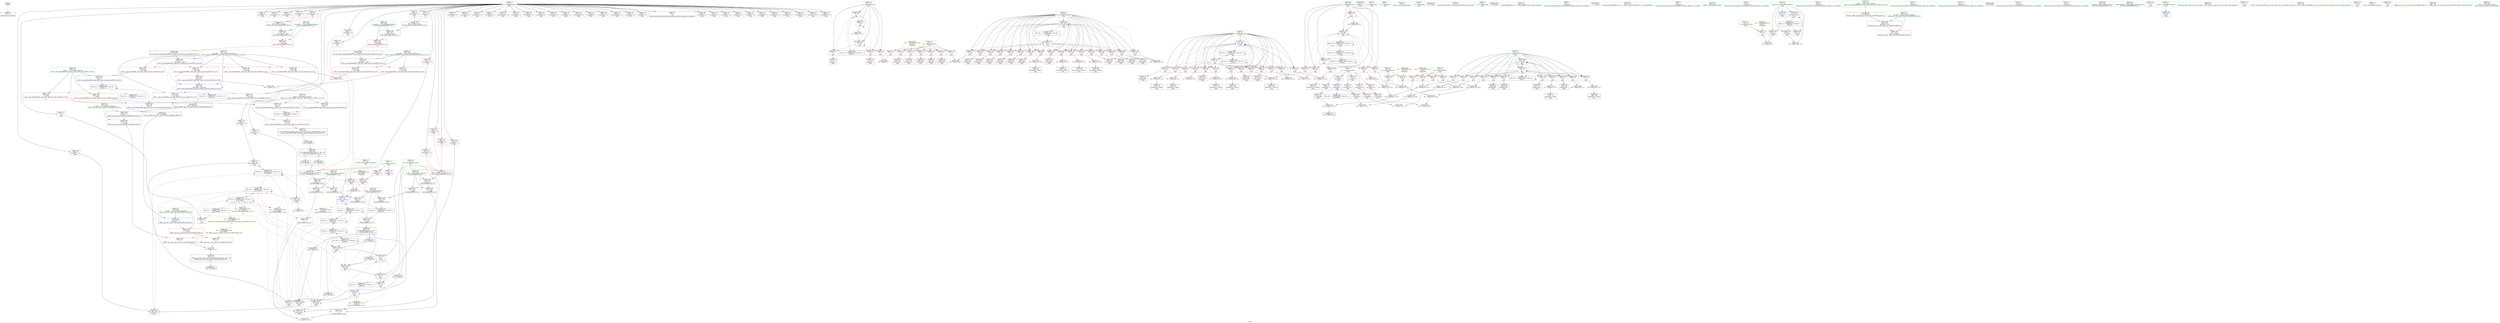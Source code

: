digraph "SVFG" {
	label="SVFG";

	Node0x56372c065280 [shape=record,color=grey,label="{NodeID: 0\nNullPtr}"];
	Node0x56372c065280 -> Node0x56372c0921c0[style=solid];
	Node0x56372c0a07a0 [shape=record,color=blue,label="{NodeID: 277\n284\<--274\narrayidx118\<--\nmain\n}"];
	Node0x56372c0a07a0 -> Node0x56372c0bfad0[style=dashed];
	Node0x56372c0945e0 [shape=record,color=red,label="{NodeID: 194\n275\<--39\n\<--i10\nmain\n}"];
	Node0x56372c0945e0 -> Node0x56372c0a5d60[style=solid];
	Node0x56372c0918c0 [shape=record,color=purple,label="{NodeID: 111\n146\<--8\narrayidx35\<--dt\nmain\n}"];
	Node0x56372c08fb00 [shape=record,color=green,label="{NodeID: 28\n45\<--46\nl\<--l_field_insensitive\nmain\n}"];
	Node0x56372c08fb00 -> Node0x56372c095b00[style=solid];
	Node0x56372c08fb00 -> Node0x56372c095bd0[style=solid];
	Node0x56372c08fb00 -> Node0x56372c095ca0[style=solid];
	Node0x56372c08fb00 -> Node0x56372c095d70[style=solid];
	Node0x56372c08fb00 -> Node0x56372c095e40[style=solid];
	Node0x56372c08fb00 -> Node0x56372c095f10[style=solid];
	Node0x56372c08fb00 -> Node0x56372c0a0600[style=solid];
	Node0x56372c08fb00 -> Node0x56372c0a0870[style=solid];
	Node0x56372c09a920 [shape=record,color=grey,label="{NodeID: 388\n236 = Binary(234, 235, )\n}"];
	Node0x56372c09a920 -> Node0x56372c09ada0[style=solid];
	Node0x56372c095ca0 [shape=record,color=red,label="{NodeID: 222\n234\<--45\n\<--l\nmain\n}"];
	Node0x56372c095ca0 -> Node0x56372c09a920[style=solid];
	Node0x56372c097750 [shape=record,color=purple,label="{NodeID: 139\n310\<--8\narrayidx134\<--dt\nmain\n}"];
	Node0x56372c0923c0 [shape=record,color=black,label="{NodeID: 56\n22\<--50\nmain_ret\<--\nmain\n}"];
	Node0x56372c09f1b0 [shape=record,color=red,label="{NodeID: 250\n431\<--416\n\<--__first.addr\n_ZSt13__max_elementIPiN9__gnu_cxx5__ops15_Iter_less_iterEET_S4_S4_T0_\n}"];
	Node0x56372c09f1b0 -> Node0x56372c0a1570[style=solid];
	Node0x56372c098e10 [shape=record,color=red,label="{NodeID: 167\n67\<--33\n\<--n\nmain\n}"];
	Node0x56372c098e10 -> Node0x56372c09bb20[style=solid];
	Node0x56372c093a80 [shape=record,color=black,label="{NodeID: 84\n255\<--254\nidxprom100\<--sub99\nmain\n}"];
	Node0x56372c08da90 [shape=record,color=green,label="{NodeID: 1\n12\<--1\n.str\<--dummyObj\nGlob }"];
	Node0x56372c0a0870 [shape=record,color=blue,label="{NodeID: 278\n45\<--289\nl\<--inc121\nmain\n}"];
	Node0x56372c0a0870 -> Node0x56372c095b00[style=dashed];
	Node0x56372c0a0870 -> Node0x56372c095bd0[style=dashed];
	Node0x56372c0a0870 -> Node0x56372c095ca0[style=dashed];
	Node0x56372c0a0870 -> Node0x56372c095d70[style=dashed];
	Node0x56372c0a0870 -> Node0x56372c095e40[style=dashed];
	Node0x56372c0a0870 -> Node0x56372c095f10[style=dashed];
	Node0x56372c0a0870 -> Node0x56372c0a0870[style=dashed];
	Node0x56372c0a0870 -> Node0x56372c0c18d0[style=dashed];
	Node0x56372c0946b0 [shape=record,color=red,label="{NodeID: 195\n303\<--39\n\<--i10\nmain\n}"];
	Node0x56372c0946b0 -> Node0x56372c0a5be0[style=solid];
	Node0x56372c091990 [shape=record,color=purple,label="{NodeID: 112\n150\<--8\narrayidx38\<--dt\nmain\n}"];
	Node0x56372c08fbd0 [shape=record,color=green,label="{NodeID: 29\n47\<--48\nref.tmp\<--ref.tmp_field_insensitive\nmain\n|{|<s1>7}}"];
	Node0x56372c08fbd0 -> Node0x56372c0a06d0[style=solid];
	Node0x56372c08fbd0:s1 -> Node0x56372c0e6700[style=solid,color=red];
	Node0x56372c0bd9f0 [shape=record,color=yellow,style=double,label="{NodeID: 472\n16V_1 = ENCHI(MR_16V_0)\npts\{38 \}\nFun[_ZSt3maxIiERKT_S2_S2_]}"];
	Node0x56372c0bd9f0 -> Node0x56372c09ec00[style=dashed];
	Node0x56372c09aaa0 [shape=record,color=grey,label="{NodeID: 389\n271 = Binary(266, 270, )\n}"];
	Node0x56372c09aaa0 -> Node0x56372c0a06d0[style=solid];
	Node0x56372c095d70 [shape=record,color=red,label="{NodeID: 223\n253\<--45\n\<--l\nmain\n}"];
	Node0x56372c095d70 -> Node0x56372c0a67e0[style=solid];
	Node0x56372c097820 [shape=record,color=purple,label="{NodeID: 140\n311\<--8\narraydecay\<--dt\nmain\n|{<s0>8}}"];
	Node0x56372c097820:s0 -> Node0x56372c0e5f80[style=solid,color=red];
	Node0x56372c092490 [shape=record,color=black,label="{NodeID: 57\n71\<--70\nidxprom\<--\nmain\n}"];
	Node0x56372c09f280 [shape=record,color=red,label="{NodeID: 251\n434\<--416\n\<--__first.addr\n_ZSt13__max_elementIPiN9__gnu_cxx5__ops15_Iter_less_iterEET_S4_S4_T0_\n}"];
	Node0x56372c09f280 -> Node0x56372c098520[style=solid];
	Node0x56372c098ee0 [shape=record,color=red,label="{NodeID: 168\n83\<--33\n\<--n\nmain\n}"];
	Node0x56372c098ee0 -> Node0x56372c092630[style=solid];
	Node0x56372c093b50 [shape=record,color=black,label="{NodeID: 85\n258\<--257\nidxprom102\<--\nmain\n}"];
	Node0x56372c08db20 [shape=record,color=green,label="{NodeID: 2\n14\<--1\n.str.1\<--dummyObj\nGlob }"];
	Node0x56372c0a0940 [shape=record,color=blue,label="{NodeID: 279\n43\<--294\nk\<--inc124\nmain\n}"];
	Node0x56372c0a0940 -> Node0x56372c095070[style=dashed];
	Node0x56372c0a0940 -> Node0x56372c095140[style=dashed];
	Node0x56372c0a0940 -> Node0x56372c095210[style=dashed];
	Node0x56372c0a0940 -> Node0x56372c0952e0[style=dashed];
	Node0x56372c0a0940 -> Node0x56372c0953b0[style=dashed];
	Node0x56372c0a0940 -> Node0x56372c095480[style=dashed];
	Node0x56372c0a0940 -> Node0x56372c095550[style=dashed];
	Node0x56372c0a0940 -> Node0x56372c095620[style=dashed];
	Node0x56372c0a0940 -> Node0x56372c0956f0[style=dashed];
	Node0x56372c0a0940 -> Node0x56372c0957c0[style=dashed];
	Node0x56372c0a0940 -> Node0x56372c095890[style=dashed];
	Node0x56372c0a0940 -> Node0x56372c095960[style=dashed];
	Node0x56372c0a0940 -> Node0x56372c095a30[style=dashed];
	Node0x56372c0a0940 -> Node0x56372c0a0940[style=dashed];
	Node0x56372c0a0940 -> Node0x56372c0bb0d0[style=dashed];
	Node0x56372c094780 [shape=record,color=red,label="{NodeID: 196\n105\<--41\n\<--j\nmain\n}"];
	Node0x56372c094780 -> Node0x56372c09af20[style=solid];
	Node0x56372c091a60 [shape=record,color=purple,label="{NodeID: 113\n154\<--8\narrayidx41\<--dt\nmain\n|{<s0>5}}"];
	Node0x56372c091a60:s0 -> Node0x56372c0e6310[style=solid,color=red];
	Node0x56372c08fca0 [shape=record,color=green,label="{NodeID: 30\n53\<--54\nscanf\<--scanf_field_insensitive\n}"];
	Node0x56372c0bdb00 [shape=record,color=yellow,style=double,label="{NodeID: 473\n26V_1 = ENCHI(MR_26V_0)\npts\{48 \}\nFun[_ZSt3maxIiERKT_S2_S2_]}"];
	Node0x56372c0bdb00 -> Node0x56372c09ecd0[style=dashed];
	Node0x56372c09ac20 [shape=record,color=grey,label="{NodeID: 390\n239 = Binary(237, 238, )\n}"];
	Node0x56372c09ac20 -> Node0x56372c09ada0[style=solid];
	Node0x56372c095e40 [shape=record,color=red,label="{NodeID: 224\n281\<--45\n\<--l\nmain\n}"];
	Node0x56372c095e40 -> Node0x56372c0a7260[style=solid];
	Node0x56372c0978f0 [shape=record,color=purple,label="{NodeID: 141\n314\<--8\narrayidx136\<--dt\nmain\n}"];
	Node0x56372c092560 [shape=record,color=black,label="{NodeID: 58\n74\<--73\nidxprom5\<--\nmain\n}"];
	Node0x56372c09f350 [shape=record,color=red,label="{NodeID: 252\n441\<--416\n\<--__first.addr\n_ZSt13__max_elementIPiN9__gnu_cxx5__ops15_Iter_less_iterEET_S4_S4_T0_\n|{<s0>15}}"];
	Node0x56372c09f350:s0 -> Node0x56372c0e5e40[style=solid,color=red];
	Node0x56372c098fb0 [shape=record,color=red,label="{NodeID: 169\n100\<--33\n\<--n\nmain\n}"];
	Node0x56372c098fb0 -> Node0x56372c09b820[style=solid];
	Node0x56372c093c20 [shape=record,color=black,label="{NodeID: 86\n261\<--260\nidxprom104\<--\nmain\n}"];
	Node0x56372c08ddd0 [shape=record,color=green,label="{NodeID: 3\n16\<--1\n.str.2\<--dummyObj\nGlob }"];
	Node0x56372c0e32d0 [shape=record,color=black,label="{NodeID: 529\n52 = PHI()\n}"];
	Node0x56372c0c68d0 [shape=record,color=black,label="{NodeID: 446\nMR_32V_6 = PHI(MR_32V_7, MR_32V_5, )\npts\{110000 \}\n|{|<s7>5|<s8>6}}"];
	Node0x56372c0c68d0 -> Node0x56372c0960b0[style=dashed];
	Node0x56372c0c68d0 -> Node0x56372c096250[style=dashed];
	Node0x56372c0c68d0 -> Node0x56372c096320[style=dashed];
	Node0x56372c0c68d0 -> Node0x56372c0a0460[style=dashed];
	Node0x56372c0c68d0 -> Node0x56372c0a0530[style=dashed];
	Node0x56372c0c68d0 -> Node0x56372c0be1d0[style=dashed];
	Node0x56372c0c68d0 -> Node0x56372c0c68d0[style=dashed];
	Node0x56372c0c68d0:s7 -> Node0x56372c0ca320[style=dashed,color=red];
	Node0x56372c0c68d0:s8 -> Node0x56372c0ca320[style=dashed,color=red];
	Node0x56372c0a5340 [shape=record,color=black,label="{NodeID: 363\n232 = PHI(91, 230, )\n}"];
	Node0x56372c0a0a10 [shape=record,color=blue,label="{NodeID: 280\n41\<--299\nj\<--inc127\nmain\n}"];
	Node0x56372c0a0a10 -> Node0x56372c094780[style=dashed];
	Node0x56372c0a0a10 -> Node0x56372c094850[style=dashed];
	Node0x56372c0a0a10 -> Node0x56372c094920[style=dashed];
	Node0x56372c0a0a10 -> Node0x56372c0949f0[style=dashed];
	Node0x56372c0a0a10 -> Node0x56372c094ac0[style=dashed];
	Node0x56372c0a0a10 -> Node0x56372c094b90[style=dashed];
	Node0x56372c0a0a10 -> Node0x56372c094c60[style=dashed];
	Node0x56372c0a0a10 -> Node0x56372c094d30[style=dashed];
	Node0x56372c0a0a10 -> Node0x56372c094e00[style=dashed];
	Node0x56372c0a0a10 -> Node0x56372c094ed0[style=dashed];
	Node0x56372c0a0a10 -> Node0x56372c094fa0[style=dashed];
	Node0x56372c0a0a10 -> Node0x56372c0a02c0[style=dashed];
	Node0x56372c0a0a10 -> Node0x56372c0a0a10[style=dashed];
	Node0x56372c0a0a10 -> Node0x56372c0c3bd0[style=dashed];
	Node0x56372c094850 [shape=record,color=red,label="{NodeID: 197\n123\<--41\n\<--j\nmain\n}"];
	Node0x56372c094850 -> Node0x56372c0928a0[style=solid];
	Node0x56372c091b30 [shape=record,color=purple,label="{NodeID: 114\n157\<--8\narrayidx43\<--dt\nmain\n}"];
	Node0x56372c08fda0 [shape=record,color=green,label="{NodeID: 31\n92\<--93\nllvm.memset.p0i8.i64\<--llvm.memset.p0i8.i64_field_insensitive\n}"];
	Node0x56372c09ada0 [shape=record,color=grey,label="{NodeID: 391\n240 = Binary(236, 239, )\n}"];
	Node0x56372c09ada0 -> Node0x56372c09b220[style=solid];
	Node0x56372c095f10 [shape=record,color=red,label="{NodeID: 225\n288\<--45\n\<--l\nmain\n}"];
	Node0x56372c095f10 -> Node0x56372c0a70e0[style=solid];
	Node0x56372c0979c0 [shape=record,color=purple,label="{NodeID: 142\n315\<--8\narrayidx137\<--dt\nmain\n}"];
	Node0x56372c092630 [shape=record,color=black,label="{NodeID: 59\n84\<--83\nidxprom8\<--\nmain\n}"];
	Node0x56372c0be1d0 [shape=record,color=black,label="{NodeID: 419\nMR_32V_4 = PHI(MR_32V_5, MR_32V_3, )\npts\{110000 \}\n|{|<s5>8|<s6>9|<s7>10|<s8>11}}"];
	Node0x56372c0be1d0 -> Node0x56372c09e650[style=dashed];
	Node0x56372c0be1d0 -> Node0x56372c09e720[style=dashed];
	Node0x56372c0be1d0 -> Node0x56372c0be1d0[style=dashed];
	Node0x56372c0be1d0 -> Node0x56372c0c54d0[style=dashed];
	Node0x56372c0be1d0 -> Node0x56372c0c68d0[style=dashed];
	Node0x56372c0be1d0:s5 -> Node0x56372c0c8780[style=dashed,color=red];
	Node0x56372c0be1d0:s6 -> Node0x56372c0ca320[style=dashed,color=red];
	Node0x56372c0be1d0:s7 -> Node0x56372c0c8780[style=dashed,color=red];
	Node0x56372c0be1d0:s8 -> Node0x56372c0ca320[style=dashed,color=red];
	Node0x56372c09f420 [shape=record,color=red,label="{NodeID: 253\n446\<--416\n\<--__first.addr\n_ZSt13__max_elementIPiN9__gnu_cxx5__ops15_Iter_less_iterEET_S4_S4_T0_\n}"];
	Node0x56372c09f420 -> Node0x56372c0a1710[style=solid];
	Node0x56372c099080 [shape=record,color=red,label="{NodeID: 170\n307\<--33\n\<--n\nmain\n}"];
	Node0x56372c099080 -> Node0x56372c094030[style=solid];
	Node0x56372c093cf0 [shape=record,color=black,label="{NodeID: 87\n264\<--263\nidxprom106\<--\nmain\n}"];
	Node0x56372c08de90 [shape=record,color=green,label="{NodeID: 4\n18\<--1\n.str.3\<--dummyObj\nGlob }"];
	Node0x56372c0e4d70 [shape=record,color=black,label="{NodeID: 530\n63 = PHI()\n}"];
	Node0x56372c0a58e0 [shape=record,color=grey,label="{NodeID: 364\n202 = Binary(201, 56, )\n}"];
	Node0x56372c0a58e0 -> Node0x56372c093670[style=solid];
	Node0x56372c0a0ae0 [shape=record,color=blue,label="{NodeID: 281\n39\<--304\ni10\<--inc130\nmain\n}"];
	Node0x56372c0a0ae0 -> Node0x56372c0997d0[style=dashed];
	Node0x56372c0a0ae0 -> Node0x56372c0998a0[style=dashed];
	Node0x56372c0a0ae0 -> Node0x56372c099970[style=dashed];
	Node0x56372c0a0ae0 -> Node0x56372c099a40[style=dashed];
	Node0x56372c0a0ae0 -> Node0x56372c099b10[style=dashed];
	Node0x56372c0a0ae0 -> Node0x56372c099be0[style=dashed];
	Node0x56372c0a0ae0 -> Node0x56372c099cb0[style=dashed];
	Node0x56372c0a0ae0 -> Node0x56372c099d80[style=dashed];
	Node0x56372c0a0ae0 -> Node0x56372c099e50[style=dashed];
	Node0x56372c0a0ae0 -> Node0x56372c099f20[style=dashed];
	Node0x56372c0a0ae0 -> Node0x56372c099ff0[style=dashed];
	Node0x56372c0a0ae0 -> Node0x56372c09a0c0[style=dashed];
	Node0x56372c0a0ae0 -> Node0x56372c09a190[style=dashed];
	Node0x56372c0a0ae0 -> Node0x56372c094440[style=dashed];
	Node0x56372c0a0ae0 -> Node0x56372c094510[style=dashed];
	Node0x56372c0a0ae0 -> Node0x56372c0945e0[style=dashed];
	Node0x56372c0a0ae0 -> Node0x56372c0946b0[style=dashed];
	Node0x56372c0a0ae0 -> Node0x56372c0a0ae0[style=dashed];
	Node0x56372c0a0ae0 -> Node0x56372c0c36d0[style=dashed];
	Node0x56372c094920 [shape=record,color=red,label="{NodeID: 198\n134\<--41\n\<--j\nmain\n}"];
	Node0x56372c094920 -> Node0x56372c09a320[style=solid];
	Node0x56372c091c00 [shape=record,color=purple,label="{NodeID: 115\n160\<--8\narrayidx45\<--dt\nmain\n}"];
	Node0x56372c08fea0 [shape=record,color=green,label="{NodeID: 32\n165\<--166\n_ZSt3maxIiERKT_S2_S2_\<--_ZSt3maxIiERKT_S2_S2__field_insensitive\n}"];
	Node0x56372c09af20 [shape=record,color=grey,label="{NodeID: 392\n107 = Binary(105, 106, )\n}"];
	Node0x56372c09af20 -> Node0x56372c0ab7f0[style=solid];
	Node0x56372c095fe0 [shape=record,color=red,label="{NodeID: 226\n111\<--110\n\<--arrayidx16\nmain\n}"];
	Node0x56372c095fe0 -> Node0x56372c0ab7f0[style=solid];
	Node0x56372c097a90 [shape=record,color=purple,label="{NodeID: 143\n316\<--8\narraydecay138\<--dt\nmain\n}"];
	Node0x56372c092700 [shape=record,color=black,label="{NodeID: 60\n109\<--108\nidxprom15\<--\nmain\n}"];
	Node0x56372c0be6d0 [shape=record,color=black,label="{NodeID: 420\nMR_36V_3 = PHI(MR_36V_4, MR_36V_2, )\npts\{363 \}\n}"];
	Node0x56372c0be6d0 -> Node0x56372c09e7f0[style=dashed];
	Node0x56372c09f4f0 [shape=record,color=red,label="{NodeID: 254\n425\<--418\n\<--__last.addr\n_ZSt13__max_elementIPiN9__gnu_cxx5__ops15_Iter_less_iterEET_S4_S4_T0_\n}"];
	Node0x56372c09f4f0 -> Node0x56372c09bfa0[style=solid];
	Node0x56372c099150 [shape=record,color=red,label="{NodeID: 171\n312\<--33\n\<--n\nmain\n}"];
	Node0x56372c099150 -> Node0x56372c094100[style=solid];
	Node0x56372c093dc0 [shape=record,color=black,label="{NodeID: 88\n268\<--267\nidxprom108\<--\nmain\n}"];
	Node0x56372c08df50 [shape=record,color=green,label="{NodeID: 5\n50\<--1\n\<--dummyObj\nCan only get source location for instruction, argument, global var or function.}"];
	Node0x56372c0e4e40 [shape=record,color=black,label="{NodeID: 531\n77 = PHI()\n}"];
	Node0x56372c0a5a60 [shape=record,color=grey,label="{NodeID: 365\n207 = Binary(206, 56, )\n}"];
	Node0x56372c0a5a60 -> Node0x56372c093740[style=solid];
	Node0x56372c0a0bb0 [shape=record,color=blue,label="{NodeID: 282\n37\<--322\nans\<--\nmain\n|{|<s2>11}}"];
	Node0x56372c0a0bb0 -> Node0x56372c09e720[style=dashed];
	Node0x56372c0a0bb0 -> Node0x56372c0a0c80[style=dashed];
	Node0x56372c0a0bb0:s2 -> Node0x56372c0bd9f0[style=dashed,color=red];
	Node0x56372c0949f0 [shape=record,color=red,label="{NodeID: 199\n147\<--41\n\<--j\nmain\n}"];
	Node0x56372c0949f0 -> Node0x56372c09a620[style=solid];
	Node0x56372c0964a0 [shape=record,color=purple,label="{NodeID: 116\n163\<--8\narrayidx47\<--dt\nmain\n|{<s0>5}}"];
	Node0x56372c0964a0:s0 -> Node0x56372c0e6700[style=solid,color=red];
	Node0x56372c08ffa0 [shape=record,color=green,label="{NodeID: 33\n319\<--320\n_ZSt11max_elementIPiET_S1_S1_\<--_ZSt11max_elementIPiET_S1_S1__field_insensitive\n}"];
	Node0x56372c09b0a0 [shape=record,color=grey,label="{NodeID: 393\n117 = cmp(116, 118, )\n}"];
	Node0x56372c0960b0 [shape=record,color=red,label="{NodeID: 227\n129\<--128\n\<--arrayidx27\nmain\n}"];
	Node0x56372c0960b0 -> Node0x56372c09bca0[style=solid];
	Node0x56372c097b60 [shape=record,color=purple,label="{NodeID: 144\n317\<--8\nadd.ptr\<--dt\nmain\n|{<s0>8}}"];
	Node0x56372c097b60:s0 -> Node0x56372c0e6190[style=solid,color=red];
	Node0x56372c0927d0 [shape=record,color=black,label="{NodeID: 61\n121\<--120\nidxprom22\<--\nmain\n}"];
	Node0x56372c09f5c0 [shape=record,color=red,label="{NodeID: 255\n437\<--418\n\<--__last.addr\n_ZSt13__max_elementIPiN9__gnu_cxx5__ops15_Iter_less_iterEET_S4_S4_T0_\n}"];
	Node0x56372c09f5c0 -> Node0x56372c09be20[style=solid];
	Node0x56372c099220 [shape=record,color=red,label="{NodeID: 172\n324\<--33\n\<--n\nmain\n}"];
	Node0x56372c099220 -> Node0x56372c0941d0[style=solid];
	Node0x56372c093e90 [shape=record,color=black,label="{NodeID: 89\n277\<--276\nidxprom113\<--add112\nmain\n}"];
	Node0x56372c08e7c0 [shape=record,color=green,label="{NodeID: 6\n56\<--1\n\<--dummyObj\nCan only get source location for instruction, argument, global var or function.}"];
	Node0x56372c0e4f10 [shape=record,color=black,label="{NodeID: 532\n273 = PHI(359, )\n}"];
	Node0x56372c0e4f10 -> Node0x56372c09e580[style=solid];
	Node0x56372c0a5be0 [shape=record,color=grey,label="{NodeID: 366\n304 = Binary(303, 56, )\n}"];
	Node0x56372c0a5be0 -> Node0x56372c0a0ae0[style=solid];
	Node0x56372c0a0c80 [shape=record,color=blue,label="{NodeID: 283\n37\<--337\nans\<--\nmain\n}"];
	Node0x56372c0a0c80 -> Node0x56372c099700[style=dashed];
	Node0x56372c0a0c80 -> Node0x56372c0c31d0[style=dashed];
	Node0x56372c094ac0 [shape=record,color=red,label="{NodeID: 200\n158\<--41\n\<--j\nmain\n}"];
	Node0x56372c094ac0 -> Node0x56372c092e50[style=solid];
	Node0x56372c096570 [shape=record,color=purple,label="{NodeID: 117\n170\<--8\narrayidx50\<--dt\nmain\n}"];
	Node0x56372c0900a0 [shape=record,color=green,label="{NodeID: 34\n343\<--344\nprintf\<--printf_field_insensitive\n}"];
	Node0x56372c0ca320 [shape=record,color=yellow,style=double,label="{NodeID: 477\n32V_1 = ENCHI(MR_32V_0)\npts\{110000 \}\nFun[_ZSt3maxIiERKT_S2_S2_]}"];
	Node0x56372c0ca320 -> Node0x56372c09ec00[style=dashed];
	Node0x56372c0ca320 -> Node0x56372c09ecd0[style=dashed];
	Node0x56372c09b220 [shape=record,color=grey,label="{NodeID: 394\n245 = cmp(240, 244, )\n}"];
	Node0x56372c096180 [shape=record,color=red,label="{NodeID: 228\n141\<--140\n\<--arrayidx31\nmain\n}"];
	Node0x56372c096180 -> Node0x56372c09b520[style=solid];
	Node0x56372c097c30 [shape=record,color=purple,label="{NodeID: 145\n326\<--8\narrayidx142\<--dt\nmain\n}"];
	Node0x56372c0928a0 [shape=record,color=black,label="{NodeID: 62\n124\<--123\nidxprom24\<--\nmain\n}"];
	Node0x56372c09f690 [shape=record,color=red,label="{NodeID: 256\n440\<--420\n\<--__result\n_ZSt13__max_elementIPiN9__gnu_cxx5__ops15_Iter_less_iterEET_S4_S4_T0_\n|{<s0>15}}"];
	Node0x56372c09f690:s0 -> Node0x56372c0e5d00[style=solid,color=red];
	Node0x56372c0992f0 [shape=record,color=red,label="{NodeID: 173\n329\<--33\n\<--n\nmain\n}"];
	Node0x56372c0992f0 -> Node0x56372c0942a0[style=solid];
	Node0x56372c093f60 [shape=record,color=black,label="{NodeID: 90\n283\<--282\nidxprom117\<--sub116\nmain\n}"];
	Node0x56372c08e850 [shape=record,color=green,label="{NodeID: 7\n87\<--1\n\<--dummyObj\nCan only get source location for instruction, argument, global var or function.}"];
	Node0x56372c0e5100 [shape=record,color=black,label="{NodeID: 533\n164 = PHI(359, )\n}"];
	Node0x56372c0e5100 -> Node0x56372c096250[style=solid];
	Node0x56372c0a5d60 [shape=record,color=grey,label="{NodeID: 367\n276 = Binary(275, 56, )\n}"];
	Node0x56372c0a5d60 -> Node0x56372c093e90[style=solid];
	Node0x56372c0a0d50 [shape=record,color=blue,label="{NodeID: 284\n27\<--347\ntestcase\<--inc154\nmain\n}"];
	Node0x56372c0a0d50 -> Node0x56372c0c27d0[style=dashed];
	Node0x56372c094b90 [shape=record,color=red,label="{NodeID: 201\n171\<--41\n\<--j\nmain\n}"];
	Node0x56372c094b90 -> Node0x56372c0a6ae0[style=solid];
	Node0x56372c096640 [shape=record,color=purple,label="{NodeID: 118\n174\<--8\narrayidx53\<--dt\nmain\n}"];
	Node0x56372c0901a0 [shape=record,color=green,label="{NodeID: 35\n362\<--363\nretval\<--retval_field_insensitive\n_ZSt3maxIiERKT_S2_S2_\n}"];
	Node0x56372c0901a0 -> Node0x56372c09e7f0[style=solid];
	Node0x56372c0901a0 -> Node0x56372c0a0fc0[style=solid];
	Node0x56372c0901a0 -> Node0x56372c0a1090[style=solid];
	Node0x56372c09b3a0 [shape=record,color=grey,label="{NodeID: 395\n216 = cmp(214, 215, )\n}"];
	Node0x56372c096250 [shape=record,color=red,label="{NodeID: 229\n167\<--164\n\<--call48\nmain\n}"];
	Node0x56372c096250 -> Node0x56372c0a0460[style=solid];
	Node0x56372c097d00 [shape=record,color=purple,label="{NodeID: 146\n327\<--8\narrayidx143\<--dt\nmain\n}"];
	Node0x56372c092970 [shape=record,color=black,label="{NodeID: 63\n127\<--126\nidxprom26\<--\nmain\n}"];
	Node0x56372c0bf5d0 [shape=record,color=black,label="{NodeID: 423\nMR_26V_7 = PHI(MR_26V_9, MR_26V_5, )\npts\{48 \}\n}"];
	Node0x56372c0bf5d0 -> Node0x56372c0a06d0[style=dashed];
	Node0x56372c0bf5d0 -> Node0x56372c0bf5d0[style=dashed];
	Node0x56372c0bf5d0 -> Node0x56372c0c1dd0[style=dashed];
	Node0x56372c09f760 [shape=record,color=red,label="{NodeID: 257\n450\<--420\n\<--__result\n_ZSt13__max_elementIPiN9__gnu_cxx5__ops15_Iter_less_iterEET_S4_S4_T0_\n}"];
	Node0x56372c09f760 -> Node0x56372c0a17e0[style=solid];
	Node0x56372c0993c0 [shape=record,color=red,label="{NodeID: 174\n66\<--35\n\<--i\nmain\n}"];
	Node0x56372c0993c0 -> Node0x56372c09bb20[style=solid];
	Node0x56372c094030 [shape=record,color=black,label="{NodeID: 91\n308\<--307\nidxprom132\<--\nmain\n}"];
	Node0x56372c08e910 [shape=record,color=green,label="{NodeID: 8\n89\<--1\n\<--dummyObj\nCan only get source location for instruction, argument, global var or function.}"];
	Node0x56372c0e5200 [shape=record,color=black,label="{NodeID: 534\n335 = PHI(384, )\n|{<s0>11}}"];
	Node0x56372c0e5200:s0 -> Node0x56372c0e6700[style=solid,color=red];
	Node0x56372c0a5ee0 [shape=record,color=grey,label="{NodeID: 368\n176 = Binary(175, 56, )\n}"];
	Node0x56372c0a5ee0 -> Node0x56372c093190[style=solid];
	Node0x56372c0a0e20 [shape=record,color=blue,label="{NodeID: 285\n364\<--360\n__a.addr\<--__a\n_ZSt3maxIiERKT_S2_S2_\n}"];
	Node0x56372c0a0e20 -> Node0x56372c09e8c0[style=dashed];
	Node0x56372c0a0e20 -> Node0x56372c09e990[style=dashed];
	Node0x56372c094c60 [shape=record,color=red,label="{NodeID: 202\n193\<--41\n\<--j\nmain\n}"];
	Node0x56372c094c60 -> Node0x56372c0934d0[style=solid];
	Node0x56372c096710 [shape=record,color=purple,label="{NodeID: 119\n178\<--8\narrayidx56\<--dt\nmain\n}"];
	Node0x56372c096710 -> Node0x56372c0a0460[style=solid];
	Node0x56372c090270 [shape=record,color=green,label="{NodeID: 36\n364\<--365\n__a.addr\<--__a.addr_field_insensitive\n_ZSt3maxIiERKT_S2_S2_\n}"];
	Node0x56372c090270 -> Node0x56372c09e8c0[style=solid];
	Node0x56372c090270 -> Node0x56372c09e990[style=solid];
	Node0x56372c090270 -> Node0x56372c0a0e20[style=solid];
	Node0x56372c09b520 [shape=record,color=grey,label="{NodeID: 396\n142 = cmp(137, 141, )\n}"];
	Node0x56372c096320 [shape=record,color=red,label="{NodeID: 230\n200\<--199\n\<--call70\nmain\n}"];
	Node0x56372c096320 -> Node0x56372c0a0530[style=solid];
	Node0x56372c097dd0 [shape=record,color=purple,label="{NodeID: 147\n328\<--8\narraydecay144\<--dt\nmain\n|{<s0>10}}"];
	Node0x56372c097dd0:s0 -> Node0x56372c0e5f80[style=solid,color=red];
	Node0x56372c092a40 [shape=record,color=black,label="{NodeID: 64\n139\<--138\nidxprom30\<--\nmain\n}"];
	Node0x56372c0bfad0 [shape=record,color=black,label="{NodeID: 424\nMR_32V_10 = PHI(MR_32V_12, MR_32V_9, )\npts\{110000 \}\n|{|<s5>7}}"];
	Node0x56372c0bfad0 -> Node0x56372c09e3e0[style=dashed];
	Node0x56372c0bfad0 -> Node0x56372c09e580[style=dashed];
	Node0x56372c0bfad0 -> Node0x56372c0a07a0[style=dashed];
	Node0x56372c0bfad0 -> Node0x56372c0bfad0[style=dashed];
	Node0x56372c0bfad0 -> Node0x56372c0c68d0[style=dashed];
	Node0x56372c0bfad0:s5 -> Node0x56372c0ca320[style=dashed,color=red];
	Node0x56372c09f830 [shape=record,color=red,label="{NodeID: 258\n472\<--463\nthis1\<--this.addr\n_ZNK9__gnu_cxx5__ops15_Iter_less_iterclIPiS3_EEbT_T0_\n}"];
	Node0x56372c099490 [shape=record,color=red,label="{NodeID: 175\n70\<--35\n\<--i\nmain\n}"];
	Node0x56372c099490 -> Node0x56372c092490[style=solid];
	Node0x56372c094100 [shape=record,color=black,label="{NodeID: 92\n313\<--312\nidxprom135\<--\nmain\n}"];
	Node0x56372c08ea10 [shape=record,color=green,label="{NodeID: 9\n90\<--1\n\<--dummyObj\nCan only get source location for instruction, argument, global var or function.}"];
	Node0x56372c0e5340 [shape=record,color=black,label="{NodeID: 535\n336 = PHI(359, )\n}"];
	Node0x56372c0e5340 -> Node0x56372c09e720[style=solid];
	Node0x56372c0c84b0 [shape=record,color=yellow,style=double,label="{NodeID: 452\n32V_1 = ENCHI(MR_32V_0)\npts\{110000 \}\nFun[_ZNK9__gnu_cxx5__ops15_Iter_less_iterclIPiS3_EEbT_T0_]}"];
	Node0x56372c0c84b0 -> Node0x56372c09faa0[style=dashed];
	Node0x56372c0c84b0 -> Node0x56372c09fb70[style=dashed];
	Node0x56372c0a6060 [shape=record,color=grey,label="{NodeID: 369\n299 = Binary(298, 56, )\n}"];
	Node0x56372c0a6060 -> Node0x56372c0a0a10[style=solid];
	Node0x56372c0a0ef0 [shape=record,color=blue,label="{NodeID: 286\n366\<--361\n__b.addr\<--__b\n_ZSt3maxIiERKT_S2_S2_\n}"];
	Node0x56372c0a0ef0 -> Node0x56372c09ea60[style=dashed];
	Node0x56372c0a0ef0 -> Node0x56372c09eb30[style=dashed];
	Node0x56372c094d30 [shape=record,color=red,label="{NodeID: 203\n222\<--41\n\<--j\nmain\n}"];
	Node0x56372c094d30 -> Node0x56372c0a6660[style=solid];
	Node0x56372c0967e0 [shape=record,color=purple,label="{NodeID: 120\n184\<--8\narrayidx59\<--dt\nmain\n}"];
	Node0x56372c090340 [shape=record,color=green,label="{NodeID: 37\n366\<--367\n__b.addr\<--__b.addr_field_insensitive\n_ZSt3maxIiERKT_S2_S2_\n}"];
	Node0x56372c090340 -> Node0x56372c09ea60[style=solid];
	Node0x56372c090340 -> Node0x56372c09eb30[style=solid];
	Node0x56372c090340 -> Node0x56372c0a0ef0[style=solid];
	Node0x56372c09b6a0 [shape=record,color=grey,label="{NodeID: 397\n477 = cmp(474, 476, )\n}"];
	Node0x56372c09b6a0 -> Node0x56372c090e30[style=solid];
	Node0x56372c09e280 [shape=record,color=red,label="{NodeID: 231\n229\<--228\n\<--arrayidx85\nmain\n}"];
	Node0x56372c09e280 -> Node0x56372c0ab670[style=solid];
	Node0x56372c097ea0 [shape=record,color=purple,label="{NodeID: 148\n331\<--8\narrayidx146\<--dt\nmain\n}"];
	Node0x56372c092b10 [shape=record,color=black,label="{NodeID: 65\n145\<--144\nidxprom34\<--\nmain\n}"];
	Node0x56372c09f900 [shape=record,color=red,label="{NodeID: 259\n473\<--465\n\<--__it1.addr\n_ZNK9__gnu_cxx5__ops15_Iter_less_iterclIPiS3_EEbT_T0_\n}"];
	Node0x56372c09f900 -> Node0x56372c09faa0[style=solid];
	Node0x56372c099560 [shape=record,color=red,label="{NodeID: 176\n73\<--35\n\<--i\nmain\n}"];
	Node0x56372c099560 -> Node0x56372c092560[style=solid];
	Node0x56372c0941d0 [shape=record,color=black,label="{NodeID: 93\n325\<--324\nidxprom141\<--\nmain\n}"];
	Node0x56372c08eb10 [shape=record,color=green,label="{NodeID: 10\n91\<--1\n\<--dummyObj\nCan only get source location for instruction, argument, global var or function.}"];
	Node0x56372c0e5480 [shape=record,color=black,label="{NodeID: 536\n342 = PHI()\n}"];
	Node0x56372c0a61e0 [shape=record,color=grey,label="{NodeID: 370\n221 = Binary(219, 220, )\n}"];
	Node0x56372c0a61e0 -> Node0x56372c0a64e0[style=solid];
	Node0x56372c0a0fc0 [shape=record,color=blue,label="{NodeID: 287\n362\<--376\nretval\<--\n_ZSt3maxIiERKT_S2_S2_\n}"];
	Node0x56372c0a0fc0 -> Node0x56372c0be6d0[style=dashed];
	Node0x56372c094e00 [shape=record,color=red,label="{NodeID: 204\n237\<--41\n\<--j\nmain\n}"];
	Node0x56372c094e00 -> Node0x56372c09ac20[style=solid];
	Node0x56372c0968b0 [shape=record,color=purple,label="{NodeID: 121\n185\<--8\narrayidx60\<--dt\nmain\n}"];
	Node0x56372c090410 [shape=record,color=green,label="{NodeID: 38\n387\<--388\n__first.addr\<--__first.addr_field_insensitive\n_ZSt11max_elementIPiET_S1_S1_\n}"];
	Node0x56372c090410 -> Node0x56372c09eda0[style=solid];
	Node0x56372c090410 -> Node0x56372c0a1160[style=solid];
	Node0x56372c09b820 [shape=record,color=grey,label="{NodeID: 398\n101 = cmp(99, 100, )\n}"];
	Node0x56372c09e310 [shape=record,color=red,label="{NodeID: 232\n244\<--243\n\<--arrayidx92\nmain\n}"];
	Node0x56372c09e310 -> Node0x56372c09b220[style=solid];
	Node0x56372c097f70 [shape=record,color=purple,label="{NodeID: 149\n332\<--8\narrayidx147\<--dt\nmain\n}"];
	Node0x56372c092be0 [shape=record,color=black,label="{NodeID: 66\n149\<--148\nidxprom37\<--add36\nmain\n}"];
	Node0x56372c09f9d0 [shape=record,color=red,label="{NodeID: 260\n475\<--467\n\<--__it2.addr\n_ZNK9__gnu_cxx5__ops15_Iter_less_iterclIPiS3_EEbT_T0_\n}"];
	Node0x56372c09f9d0 -> Node0x56372c09fb70[style=solid];
	Node0x56372c099630 [shape=record,color=red,label="{NodeID: 177\n79\<--35\n\<--i\nmain\n}"];
	Node0x56372c099630 -> Node0x56372c0a73e0[style=solid];
	Node0x56372c0942a0 [shape=record,color=black,label="{NodeID: 94\n330\<--329\nidxprom145\<--\nmain\n}"];
	Node0x56372c08ec10 [shape=record,color=green,label="{NodeID: 11\n118\<--1\n\<--dummyObj\nCan only get source location for instruction, argument, global var or function.}"];
	Node0x56372c0e5550 [shape=record,color=black,label="{NodeID: 537\n318 = PHI(384, )\n|{<s0>9}}"];
	Node0x56372c0e5550:s0 -> Node0x56372c0e6700[style=solid,color=red];
	Node0x56372c0a6360 [shape=record,color=grey,label="{NodeID: 371\n219 = Binary(218, 56, )\n}"];
	Node0x56372c0a6360 -> Node0x56372c0a61e0[style=solid];
	Node0x56372c0a1090 [shape=record,color=blue,label="{NodeID: 288\n362\<--379\nretval\<--\n_ZSt3maxIiERKT_S2_S2_\n}"];
	Node0x56372c0a1090 -> Node0x56372c0be6d0[style=dashed];
	Node0x56372c094ed0 [shape=record,color=red,label="{NodeID: 205\n260\<--41\n\<--j\nmain\n}"];
	Node0x56372c094ed0 -> Node0x56372c093c20[style=solid];
	Node0x56372c096980 [shape=record,color=purple,label="{NodeID: 122\n189\<--8\narrayidx63\<--dt\nmain\n|{<s0>6}}"];
	Node0x56372c096980:s0 -> Node0x56372c0e6310[style=solid,color=red];
	Node0x56372c0904e0 [shape=record,color=green,label="{NodeID: 39\n389\<--390\n__last.addr\<--__last.addr_field_insensitive\n_ZSt11max_elementIPiET_S1_S1_\n}"];
	Node0x56372c0904e0 -> Node0x56372c09ee70[style=solid];
	Node0x56372c0904e0 -> Node0x56372c0a1230[style=solid];
	Node0x56372c0ca7b0 [shape=record,color=yellow,style=double,label="{NodeID: 482\n32V_1 = ENCHI(MR_32V_0)\npts\{110000 \}\nFun[_ZSt13__max_elementIPiN9__gnu_cxx5__ops15_Iter_less_iterEET_S4_S4_T0_]|{<s0>15}}"];
	Node0x56372c0ca7b0:s0 -> Node0x56372c0c84b0[style=dashed,color=red];
	Node0x56372c09b9a0 [shape=record,color=grey,label="{NodeID: 399\n60 = cmp(58, 59, )\n}"];
	Node0x56372c09e3e0 [shape=record,color=red,label="{NodeID: 233\n266\<--265\n\<--arrayidx107\nmain\n}"];
	Node0x56372c09e3e0 -> Node0x56372c09aaa0[style=solid];
	Node0x56372c098040 [shape=record,color=purple,label="{NodeID: 150\n333\<--8\narraydecay148\<--dt\nmain\n}"];
	Node0x56372c092cb0 [shape=record,color=black,label="{NodeID: 67\n153\<--152\nidxprom40\<--add39\nmain\n}"];
	Node0x56372c0c09d0 [shape=record,color=black,label="{NodeID: 427\nMR_48V_3 = PHI(MR_48V_4, MR_48V_2, )\npts\{413 \}\n}"];
	Node0x56372c0c09d0 -> Node0x56372c09ef40[style=dashed];
	Node0x56372c09faa0 [shape=record,color=red,label="{NodeID: 261\n474\<--473\n\<--\n_ZNK9__gnu_cxx5__ops15_Iter_less_iterclIPiS3_EEbT_T0_\n}"];
	Node0x56372c09faa0 -> Node0x56372c09b6a0[style=solid];
	Node0x56372c099700 [shape=record,color=red,label="{NodeID: 178\n340\<--37\n\<--ans\nmain\n}"];
	Node0x56372c094370 [shape=record,color=black,label="{NodeID: 95\n359\<--382\n_ZSt3maxIiERKT_S2_S2__ret\<--\n_ZSt3maxIiERKT_S2_S2_\n|{<s0>5|<s1>6|<s2>7|<s3>9|<s4>11}}"];
	Node0x56372c094370:s0 -> Node0x56372c0e5100[style=solid,color=blue];
	Node0x56372c094370:s1 -> Node0x56372c0e5800[style=solid,color=blue];
	Node0x56372c094370:s2 -> Node0x56372c0e4f10[style=solid,color=blue];
	Node0x56372c094370:s3 -> Node0x56372c0e56c0[style=solid,color=blue];
	Node0x56372c094370:s4 -> Node0x56372c0e5340[style=solid,color=blue];
	Node0x56372c08ed10 [shape=record,color=green,label="{NodeID: 12\n131\<--1\n\<--dummyObj\nCan only get source location for instruction, argument, global var or function.}"];
	Node0x56372c0e56c0 [shape=record,color=black,label="{NodeID: 538\n321 = PHI(359, )\n}"];
	Node0x56372c0e56c0 -> Node0x56372c09e650[style=solid];
	Node0x56372c0c8780 [shape=record,color=yellow,style=double,label="{NodeID: 455\n32V_1 = ENCHI(MR_32V_0)\npts\{110000 \}\nFun[_ZSt11max_elementIPiET_S1_S1_]|{<s0>14}}"];
	Node0x56372c0c8780:s0 -> Node0x56372c0ca7b0[style=dashed,color=red];
	Node0x56372c0a64e0 [shape=record,color=grey,label="{NodeID: 372\n225 = Binary(221, 224, )\n}"];
	Node0x56372c0a64e0 -> Node0x56372c0ab670[style=solid];
	Node0x56372c0a1160 [shape=record,color=blue,label="{NodeID: 289\n387\<--385\n__first.addr\<--__first\n_ZSt11max_elementIPiET_S1_S1_\n}"];
	Node0x56372c0a1160 -> Node0x56372c09eda0[style=dashed];
	Node0x56372c094fa0 [shape=record,color=red,label="{NodeID: 206\n298\<--41\n\<--j\nmain\n}"];
	Node0x56372c094fa0 -> Node0x56372c0a6060[style=solid];
	Node0x56372c096a50 [shape=record,color=purple,label="{NodeID: 123\n192\<--8\narrayidx65\<--dt\nmain\n}"];
	Node0x56372c0905b0 [shape=record,color=green,label="{NodeID: 40\n391\<--392\nagg.tmp\<--agg.tmp_field_insensitive\n_ZSt11max_elementIPiET_S1_S1_\n}"];
	Node0x56372c09bb20 [shape=record,color=grey,label="{NodeID: 400\n68 = cmp(66, 67, )\n}"];
	Node0x56372c09e4b0 [shape=record,color=red,label="{NodeID: 234\n270\<--269\n\<--arrayidx109\nmain\n}"];
	Node0x56372c09e4b0 -> Node0x56372c09aaa0[style=solid];
	Node0x56372c098110 [shape=record,color=purple,label="{NodeID: 151\n334\<--8\nadd.ptr149\<--dt\nmain\n|{<s0>10}}"];
	Node0x56372c098110:s0 -> Node0x56372c0e6190[style=solid,color=red];
	Node0x56372c092d80 [shape=record,color=black,label="{NodeID: 68\n156\<--155\nidxprom42\<--\nmain\n}"];
	Node0x56372c0c0ed0 [shape=record,color=black,label="{NodeID: 428\nMR_50V_3 = PHI(MR_50V_5, MR_50V_2, )\npts\{417 \}\n}"];
	Node0x56372c09fb70 [shape=record,color=red,label="{NodeID: 262\n476\<--475\n\<--\n_ZNK9__gnu_cxx5__ops15_Iter_less_iterclIPiS3_EEbT_T0_\n}"];
	Node0x56372c09fb70 -> Node0x56372c09b6a0[style=solid];
	Node0x56372c0997d0 [shape=record,color=red,label="{NodeID: 179\n99\<--39\n\<--i10\nmain\n}"];
	Node0x56372c0997d0 -> Node0x56372c09b820[style=solid];
	Node0x56372c090c90 [shape=record,color=black,label="{NodeID: 96\n384\<--402\n_ZSt11max_elementIPiET_S1_S1__ret\<--call\n_ZSt11max_elementIPiET_S1_S1_\n|{<s0>8|<s1>10}}"];
	Node0x56372c090c90:s0 -> Node0x56372c0e5550[style=solid,color=blue];
	Node0x56372c090c90:s1 -> Node0x56372c0e5200[style=solid,color=blue];
	Node0x56372c08ee10 [shape=record,color=green,label="{NodeID: 13\n4\<--5\nh\<--h_field_insensitive\nGlob }"];
	Node0x56372c08ee10 -> Node0x56372c090f00[style=solid];
	Node0x56372c08ee10 -> Node0x56372c090fd0[style=solid];
	Node0x56372c08ee10 -> Node0x56372c0910a0[style=solid];
	Node0x56372c08ee10 -> Node0x56372c091170[style=solid];
	Node0x56372c08ee10 -> Node0x56372c091240[style=solid];
	Node0x56372c08ee10 -> Node0x56372c091310[style=solid];
	Node0x56372c0e5800 [shape=record,color=black,label="{NodeID: 539\n199 = PHI(359, )\n}"];
	Node0x56372c0e5800 -> Node0x56372c096320[style=solid];
	Node0x56372c0a6660 [shape=record,color=grey,label="{NodeID: 373\n224 = Binary(222, 223, )\n}"];
	Node0x56372c0a6660 -> Node0x56372c0a64e0[style=solid];
	Node0x56372c0a1230 [shape=record,color=blue,label="{NodeID: 290\n389\<--386\n__last.addr\<--__last\n_ZSt11max_elementIPiET_S1_S1_\n}"];
	Node0x56372c0a1230 -> Node0x56372c09ee70[style=dashed];
	Node0x56372c095070 [shape=record,color=red,label="{NodeID: 207\n116\<--43\n\<--k\nmain\n}"];
	Node0x56372c095070 -> Node0x56372c09b0a0[style=solid];
	Node0x56372c096b20 [shape=record,color=purple,label="{NodeID: 124\n195\<--8\narrayidx67\<--dt\nmain\n}"];
	Node0x56372c090680 [shape=record,color=green,label="{NodeID: 41\n393\<--394\nundef.agg.tmp\<--undef.agg.tmp_field_insensitive\n_ZSt11max_elementIPiET_S1_S1_\n}"];
	Node0x56372c09bca0 [shape=record,color=grey,label="{NodeID: 401\n130 = cmp(129, 131, )\n}"];
	Node0x56372c09e580 [shape=record,color=red,label="{NodeID: 235\n274\<--273\n\<--call111\nmain\n}"];
	Node0x56372c09e580 -> Node0x56372c0a07a0[style=solid];
	Node0x56372c0981e0 [shape=record,color=purple,label="{NodeID: 152\n51\<--12\n\<--.str\nmain\n}"];
	Node0x56372c092e50 [shape=record,color=black,label="{NodeID: 69\n159\<--158\nidxprom44\<--\nmain\n}"];
	Node0x56372c0c13d0 [shape=record,color=black,label="{NodeID: 429\nMR_54V_2 = PHI(MR_54V_4, MR_54V_1, )\npts\{421 \}\n}"];
	Node0x56372c09fc40 [shape=record,color=blue,label="{NodeID: 263\n23\<--50\nretval\<--\nmain\n}"];
	Node0x56372c0998a0 [shape=record,color=red,label="{NodeID: 180\n108\<--39\n\<--i10\nmain\n}"];
	Node0x56372c0998a0 -> Node0x56372c092700[style=solid];
	Node0x56372c090d60 [shape=record,color=black,label="{NodeID: 97\n409\<--453\n_ZSt13__max_elementIPiN9__gnu_cxx5__ops15_Iter_less_iterEET_S4_S4_T0__ret\<--\n_ZSt13__max_elementIPiN9__gnu_cxx5__ops15_Iter_less_iterEET_S4_S4_T0_\n|{<s0>14}}"];
	Node0x56372c090d60:s0 -> Node0x56372c0e5940[style=solid,color=blue];
	Node0x56372c08ef10 [shape=record,color=green,label="{NodeID: 14\n6\<--7\ng\<--g_field_insensitive\nGlob }"];
	Node0x56372c08ef10 -> Node0x56372c0913e0[style=solid];
	Node0x56372c08ef10 -> Node0x56372c0914b0[style=solid];
	Node0x56372c0e5940 [shape=record,color=black,label="{NodeID: 540\n402 = PHI(409, )\n}"];
	Node0x56372c0e5940 -> Node0x56372c090c90[style=solid];
	Node0x56372c0c8970 [shape=record,color=yellow,style=double,label="{NodeID: 457\n4V_1 = ENCHI(MR_4V_0)\npts\{26 \}\nFun[main]}"];
	Node0x56372c0c8970 -> Node0x56372c0985f0[style=dashed];
	Node0x56372c0a67e0 [shape=record,color=grey,label="{NodeID: 374\n254 = Binary(252, 253, )\n}"];
	Node0x56372c0a67e0 -> Node0x56372c093a80[style=solid];
	Node0x56372c0a1300 [shape=record,color=blue,label="{NodeID: 291\n416\<--410\n__first.addr\<--__first\n_ZSt13__max_elementIPiN9__gnu_cxx5__ops15_Iter_less_iterEET_S4_S4_T0_\n}"];
	Node0x56372c0a1300 -> Node0x56372c09f010[style=dashed];
	Node0x56372c0a1300 -> Node0x56372c09f0e0[style=dashed];
	Node0x56372c0a1300 -> Node0x56372c09f1b0[style=dashed];
	Node0x56372c0a1300 -> Node0x56372c09f280[style=dashed];
	Node0x56372c0a1300 -> Node0x56372c0a1640[style=dashed];
	Node0x56372c0a1300 -> Node0x56372c0c0ed0[style=dashed];
	Node0x56372c095140 [shape=record,color=red,label="{NodeID: 208\n126\<--43\n\<--k\nmain\n}"];
	Node0x56372c095140 -> Node0x56372c092970[style=solid];
	Node0x56372c096bf0 [shape=record,color=purple,label="{NodeID: 125\n198\<--8\narrayidx69\<--dt\nmain\n|{<s0>6}}"];
	Node0x56372c096bf0:s0 -> Node0x56372c0e6700[style=solid,color=red];
	Node0x56372c090750 [shape=record,color=green,label="{NodeID: 42\n400\<--401\n_ZN9__gnu_cxx5__ops16__iter_less_iterEv\<--_ZN9__gnu_cxx5__ops16__iter_less_iterEv_field_insensitive\n}"];
	Node0x56372c09be20 [shape=record,color=grey,label="{NodeID: 402\n438 = cmp(435, 437, )\n}"];
	Node0x56372c09e650 [shape=record,color=red,label="{NodeID: 236\n322\<--321\n\<--call140\nmain\n}"];
	Node0x56372c09e650 -> Node0x56372c0a0bb0[style=solid];
	Node0x56372c0982b0 [shape=record,color=purple,label="{NodeID: 153\n62\<--14\n\<--.str.1\nmain\n}"];
	Node0x56372c092f20 [shape=record,color=black,label="{NodeID: 70\n162\<--161\nidxprom46\<--\nmain\n}"];
	Node0x56372c0c18d0 [shape=record,color=black,label="{NodeID: 430\nMR_24V_6 = PHI(MR_24V_8, MR_24V_5, )\npts\{46 \}\n}"];
	Node0x56372c0c18d0 -> Node0x56372c0a0600[style=dashed];
	Node0x56372c0c18d0 -> Node0x56372c0bb5d0[style=dashed];
	Node0x56372c0c18d0 -> Node0x56372c0c18d0[style=dashed];
	Node0x56372c09fd10 [shape=record,color=blue,label="{NodeID: 264\n27\<--56\ntestcase\<--\nmain\n}"];
	Node0x56372c09fd10 -> Node0x56372c0c27d0[style=dashed];
	Node0x56372c099970 [shape=record,color=red,label="{NodeID: 181\n120\<--39\n\<--i10\nmain\n}"];
	Node0x56372c099970 -> Node0x56372c0927d0[style=solid];
	Node0x56372c090e30 [shape=record,color=black,label="{NodeID: 98\n459\<--477\n_ZNK9__gnu_cxx5__ops15_Iter_less_iterclIPiS3_EEbT_T0__ret\<--cmp\n_ZNK9__gnu_cxx5__ops15_Iter_less_iterclIPiS3_EEbT_T0_\n|{<s0>15}}"];
	Node0x56372c090e30:s0 -> Node0x56372c0e5a80[style=solid,color=blue];
	Node0x56372c08f010 [shape=record,color=green,label="{NodeID: 15\n8\<--11\ndt\<--dt_field_insensitive\nGlob }"];
	Node0x56372c08f010 -> Node0x56372c0922c0[style=solid];
	Node0x56372c08f010 -> Node0x56372c091580[style=solid];
	Node0x56372c08f010 -> Node0x56372c091650[style=solid];
	Node0x56372c08f010 -> Node0x56372c091720[style=solid];
	Node0x56372c08f010 -> Node0x56372c0917f0[style=solid];
	Node0x56372c08f010 -> Node0x56372c0918c0[style=solid];
	Node0x56372c08f010 -> Node0x56372c091990[style=solid];
	Node0x56372c08f010 -> Node0x56372c091a60[style=solid];
	Node0x56372c08f010 -> Node0x56372c091b30[style=solid];
	Node0x56372c08f010 -> Node0x56372c091c00[style=solid];
	Node0x56372c08f010 -> Node0x56372c0964a0[style=solid];
	Node0x56372c08f010 -> Node0x56372c096570[style=solid];
	Node0x56372c08f010 -> Node0x56372c096640[style=solid];
	Node0x56372c08f010 -> Node0x56372c096710[style=solid];
	Node0x56372c08f010 -> Node0x56372c0967e0[style=solid];
	Node0x56372c08f010 -> Node0x56372c0968b0[style=solid];
	Node0x56372c08f010 -> Node0x56372c096980[style=solid];
	Node0x56372c08f010 -> Node0x56372c096a50[style=solid];
	Node0x56372c08f010 -> Node0x56372c096b20[style=solid];
	Node0x56372c08f010 -> Node0x56372c096bf0[style=solid];
	Node0x56372c08f010 -> Node0x56372c096cc0[style=solid];
	Node0x56372c08f010 -> Node0x56372c096d90[style=solid];
	Node0x56372c08f010 -> Node0x56372c096e60[style=solid];
	Node0x56372c08f010 -> Node0x56372c096f30[style=solid];
	Node0x56372c08f010 -> Node0x56372c097000[style=solid];
	Node0x56372c08f010 -> Node0x56372c0970d0[style=solid];
	Node0x56372c08f010 -> Node0x56372c0971a0[style=solid];
	Node0x56372c08f010 -> Node0x56372c097270[style=solid];
	Node0x56372c08f010 -> Node0x56372c097340[style=solid];
	Node0x56372c08f010 -> Node0x56372c097410[style=solid];
	Node0x56372c08f010 -> Node0x56372c0974e0[style=solid];
	Node0x56372c08f010 -> Node0x56372c0975b0[style=solid];
	Node0x56372c08f010 -> Node0x56372c097680[style=solid];
	Node0x56372c08f010 -> Node0x56372c097750[style=solid];
	Node0x56372c08f010 -> Node0x56372c097820[style=solid];
	Node0x56372c08f010 -> Node0x56372c0978f0[style=solid];
	Node0x56372c08f010 -> Node0x56372c0979c0[style=solid];
	Node0x56372c08f010 -> Node0x56372c097a90[style=solid];
	Node0x56372c08f010 -> Node0x56372c097b60[style=solid];
	Node0x56372c08f010 -> Node0x56372c097c30[style=solid];
	Node0x56372c08f010 -> Node0x56372c097d00[style=solid];
	Node0x56372c08f010 -> Node0x56372c097dd0[style=solid];
	Node0x56372c08f010 -> Node0x56372c097ea0[style=solid];
	Node0x56372c08f010 -> Node0x56372c097f70[style=solid];
	Node0x56372c08f010 -> Node0x56372c098040[style=solid];
	Node0x56372c08f010 -> Node0x56372c098110[style=solid];
	Node0x56372c0e5a80 [shape=record,color=black,label="{NodeID: 541\n442 = PHI(459, )\n}"];
	Node0x56372c0a6960 [shape=record,color=grey,label="{NodeID: 375\n248 = Binary(247, 56, )\n}"];
	Node0x56372c0a6960 -> Node0x56372c0939b0[style=solid];
	Node0x56372c0a13d0 [shape=record,color=blue,label="{NodeID: 292\n418\<--411\n__last.addr\<--__last\n_ZSt13__max_elementIPiN9__gnu_cxx5__ops15_Iter_less_iterEET_S4_S4_T0_\n}"];
	Node0x56372c0a13d0 -> Node0x56372c09f4f0[style=dashed];
	Node0x56372c0a13d0 -> Node0x56372c09f5c0[style=dashed];
	Node0x56372c095210 [shape=record,color=red,label="{NodeID: 209\n151\<--43\n\<--k\nmain\n}"];
	Node0x56372c095210 -> Node0x56372c0a7560[style=solid];
	Node0x56372c096cc0 [shape=record,color=purple,label="{NodeID: 126\n204\<--8\narrayidx73\<--dt\nmain\n}"];
	Node0x56372c090850 [shape=record,color=green,label="{NodeID: 43\n403\<--404\n_ZSt13__max_elementIPiN9__gnu_cxx5__ops15_Iter_less_iterEET_S4_S4_T0_\<--_ZSt13__max_elementIPiN9__gnu_cxx5__ops15_Iter_less_iterEET_S4_S4_T0__field_insensitive\n}"];
	Node0x56372c09bfa0 [shape=record,color=grey,label="{NodeID: 403\n426 = cmp(424, 425, )\n}"];
	Node0x56372c09e720 [shape=record,color=red,label="{NodeID: 237\n337\<--336\n\<--call151\nmain\n}"];
	Node0x56372c09e720 -> Node0x56372c0a0c80[style=solid];
	Node0x56372c098380 [shape=record,color=purple,label="{NodeID: 154\n76\<--16\n\<--.str.2\nmain\n}"];
	Node0x56372c092ff0 [shape=record,color=black,label="{NodeID: 71\n169\<--168\nidxprom49\<--\nmain\n}"];
	Node0x56372c0c1dd0 [shape=record,color=black,label="{NodeID: 431\nMR_26V_6 = PHI(MR_26V_7, MR_26V_5, )\npts\{48 \}\n}"];
	Node0x56372c0c1dd0 -> Node0x56372c096250[style=dashed];
	Node0x56372c0c1dd0 -> Node0x56372c096320[style=dashed];
	Node0x56372c0c1dd0 -> Node0x56372c0bbad0[style=dashed];
	Node0x56372c0c1dd0 -> Node0x56372c0bf5d0[style=dashed];
	Node0x56372c0c1dd0 -> Node0x56372c0c1dd0[style=dashed];
	Node0x56372c09fde0 [shape=record,color=blue,label="{NodeID: 265\n35\<--50\ni\<--\nmain\n}"];
	Node0x56372c09fde0 -> Node0x56372c0993c0[style=dashed];
	Node0x56372c09fde0 -> Node0x56372c099490[style=dashed];
	Node0x56372c09fde0 -> Node0x56372c099560[style=dashed];
	Node0x56372c09fde0 -> Node0x56372c099630[style=dashed];
	Node0x56372c09fde0 -> Node0x56372c09feb0[style=dashed];
	Node0x56372c09fde0 -> Node0x56372c0c2cd0[style=dashed];
	Node0x56372c099a40 [shape=record,color=red,label="{NodeID: 182\n138\<--39\n\<--i10\nmain\n}"];
	Node0x56372c099a40 -> Node0x56372c092a40[style=solid];
	Node0x56372c090f00 [shape=record,color=purple,label="{NodeID: 99\n72\<--4\narrayidx\<--h\nmain\n}"];
	Node0x56372c08f110 [shape=record,color=green,label="{NodeID: 16\n20\<--21\nmain\<--main_field_insensitive\n}"];
	Node0x56372c0e5b90 [shape=record,color=black,label="{NodeID: 542\n460 = PHI(414, )\n0th arg _ZNK9__gnu_cxx5__ops15_Iter_less_iterclIPiS3_EEbT_T0_ }"];
	Node0x56372c0e5b90 -> Node0x56372c0a18b0[style=solid];
	Node0x56372c0c8b30 [shape=record,color=yellow,style=double,label="{NodeID: 459\n8V_1 = ENCHI(MR_8V_0)\npts\{30 \}\nFun[main]}"];
	Node0x56372c0c8b30 -> Node0x56372c098930[style=dashed];
	Node0x56372c0c8b30 -> Node0x56372c098a00[style=dashed];
	Node0x56372c0a6ae0 [shape=record,color=grey,label="{NodeID: 376\n172 = Binary(171, 56, )\n}"];
	Node0x56372c0a6ae0 -> Node0x56372c0930c0[style=solid];
	Node0x56372c0a14a0 [shape=record,color=blue,label="{NodeID: 293\n412\<--428\nretval\<--\n_ZSt13__max_elementIPiN9__gnu_cxx5__ops15_Iter_less_iterEET_S4_S4_T0_\n}"];
	Node0x56372c0a14a0 -> Node0x56372c0c09d0[style=dashed];
	Node0x56372c0952e0 [shape=record,color=red,label="{NodeID: 210\n161\<--43\n\<--k\nmain\n}"];
	Node0x56372c0952e0 -> Node0x56372c092f20[style=solid];
	Node0x56372c096d90 [shape=record,color=purple,label="{NodeID: 127\n205\<--8\narrayidx74\<--dt\nmain\n}"];
	Node0x56372c090950 [shape=record,color=green,label="{NodeID: 44\n412\<--413\nretval\<--retval_field_insensitive\n_ZSt13__max_elementIPiN9__gnu_cxx5__ops15_Iter_less_iterEET_S4_S4_T0_\n}"];
	Node0x56372c090950 -> Node0x56372c09ef40[style=solid];
	Node0x56372c090950 -> Node0x56372c0a14a0[style=solid];
	Node0x56372c090950 -> Node0x56372c0a17e0[style=solid];
	Node0x56372c09c120 [shape=record,color=grey,label="{NodeID: 404\n374 = cmp(371, 373, )\n}"];
	Node0x56372c09e7f0 [shape=record,color=red,label="{NodeID: 238\n382\<--362\n\<--retval\n_ZSt3maxIiERKT_S2_S2_\n}"];
	Node0x56372c09e7f0 -> Node0x56372c094370[style=solid];
	Node0x56372c098450 [shape=record,color=purple,label="{NodeID: 155\n341\<--18\n\<--.str.3\nmain\n}"];
	Node0x56372c0930c0 [shape=record,color=black,label="{NodeID: 72\n173\<--172\nidxprom52\<--add51\nmain\n}"];
	Node0x56372c09feb0 [shape=record,color=blue,label="{NodeID: 266\n35\<--80\ni\<--inc\nmain\n}"];
	Node0x56372c09feb0 -> Node0x56372c0993c0[style=dashed];
	Node0x56372c09feb0 -> Node0x56372c099490[style=dashed];
	Node0x56372c09feb0 -> Node0x56372c099560[style=dashed];
	Node0x56372c09feb0 -> Node0x56372c099630[style=dashed];
	Node0x56372c09feb0 -> Node0x56372c09feb0[style=dashed];
	Node0x56372c09feb0 -> Node0x56372c0c2cd0[style=dashed];
	Node0x56372c099b10 [shape=record,color=red,label="{NodeID: 183\n144\<--39\n\<--i10\nmain\n}"];
	Node0x56372c099b10 -> Node0x56372c092b10[style=solid];
	Node0x56372c090fd0 [shape=record,color=purple,label="{NodeID: 100\n85\<--4\narrayidx9\<--h\nmain\n}"];
	Node0x56372c090fd0 -> Node0x56372c09ff80[style=solid];
	Node0x56372c08f210 [shape=record,color=green,label="{NodeID: 17\n23\<--24\nretval\<--retval_field_insensitive\nmain\n}"];
	Node0x56372c08f210 -> Node0x56372c09fc40[style=solid];
	Node0x56372c0e5d00 [shape=record,color=black,label="{NodeID: 543\n461 = PHI(440, )\n1st arg _ZNK9__gnu_cxx5__ops15_Iter_less_iterclIPiS3_EEbT_T0_ }"];
	Node0x56372c0e5d00 -> Node0x56372c0a1980[style=solid];
	Node0x56372c0c8c10 [shape=record,color=yellow,style=double,label="{NodeID: 460\n10V_1 = ENCHI(MR_10V_0)\npts\{32 \}\nFun[main]}"];
	Node0x56372c0c8c10 -> Node0x56372c098ad0[style=dashed];
	Node0x56372c0c8c10 -> Node0x56372c098ba0[style=dashed];
	Node0x56372c0c8c10 -> Node0x56372c098c70[style=dashed];
	Node0x56372c0c8c10 -> Node0x56372c098d40[style=dashed];
	Node0x56372c0a6c60 [shape=record,color=grey,label="{NodeID: 377\n187 = Binary(186, 56, )\n}"];
	Node0x56372c0a6c60 -> Node0x56372c093330[style=solid];
	Node0x56372c0a1570 [shape=record,color=blue,label="{NodeID: 294\n420\<--431\n__result\<--\n_ZSt13__max_elementIPiN9__gnu_cxx5__ops15_Iter_less_iterEET_S4_S4_T0_\n}"];
	Node0x56372c0a1570 -> Node0x56372c0ba6d0[style=dashed];
	Node0x56372c0953b0 [shape=record,color=red,label="{NodeID: 211\n175\<--43\n\<--k\nmain\n}"];
	Node0x56372c0953b0 -> Node0x56372c0a5ee0[style=solid];
	Node0x56372c096e60 [shape=record,color=purple,label="{NodeID: 128\n209\<--8\narrayidx77\<--dt\nmain\n}"];
	Node0x56372c096e60 -> Node0x56372c0a0530[style=solid];
	Node0x56372c090a20 [shape=record,color=green,label="{NodeID: 45\n414\<--415\n__comp\<--__comp_field_insensitive\n_ZSt13__max_elementIPiN9__gnu_cxx5__ops15_Iter_less_iterEET_S4_S4_T0_\n|{<s0>15}}"];
	Node0x56372c090a20:s0 -> Node0x56372c0e5b90[style=solid,color=red];
	Node0x56372c0ab670 [shape=record,color=grey,label="{NodeID: 405\n230 = cmp(225, 229, )\n}"];
	Node0x56372c0ab670 -> Node0x56372c0a5340[style=solid];
	Node0x56372c09e8c0 [shape=record,color=red,label="{NodeID: 239\n370\<--364\n\<--__a.addr\n_ZSt3maxIiERKT_S2_S2_\n}"];
	Node0x56372c09e8c0 -> Node0x56372c09ec00[style=solid];
	Node0x56372c098520 [shape=record,color=purple,label="{NodeID: 156\n435\<--434\nincdec.ptr\<--\n_ZSt13__max_elementIPiN9__gnu_cxx5__ops15_Iter_less_iterEET_S4_S4_T0_\n}"];
	Node0x56372c098520 -> Node0x56372c0a1640[style=solid];
	Node0x56372c098520 -> Node0x56372c09be20[style=solid];
	Node0x56372c093190 [shape=record,color=black,label="{NodeID: 73\n177\<--176\nidxprom55\<--add54\nmain\n}"];
	Node0x56372c0c27d0 [shape=record,color=black,label="{NodeID: 433\nMR_6V_3 = PHI(MR_6V_4, MR_6V_2, )\npts\{28 \}\n}"];
	Node0x56372c0c27d0 -> Node0x56372c0986c0[style=dashed];
	Node0x56372c0c27d0 -> Node0x56372c098790[style=dashed];
	Node0x56372c0c27d0 -> Node0x56372c098860[style=dashed];
	Node0x56372c0c27d0 -> Node0x56372c0a0d50[style=dashed];
	Node0x56372c09ff80 [shape=record,color=blue,label="{NodeID: 267\n85\<--87\narrayidx9\<--\nmain\n}"];
	Node0x56372c09ff80 -> Node0x56372c095fe0[style=dashed];
	Node0x56372c09ff80 -> Node0x56372c096180[style=dashed];
	Node0x56372c09ff80 -> Node0x56372c09e280[style=dashed];
	Node0x56372c09ff80 -> Node0x56372c09e310[style=dashed];
	Node0x56372c09ff80 -> Node0x56372c0c4fd0[style=dashed];
	Node0x56372c099be0 [shape=record,color=red,label="{NodeID: 184\n155\<--39\n\<--i10\nmain\n}"];
	Node0x56372c099be0 -> Node0x56372c092d80[style=solid];
	Node0x56372c0910a0 [shape=record,color=purple,label="{NodeID: 101\n110\<--4\narrayidx16\<--h\nmain\n}"];
	Node0x56372c0910a0 -> Node0x56372c095fe0[style=solid];
	Node0x56372c08f2e0 [shape=record,color=green,label="{NodeID: 18\n25\<--26\nT\<--T_field_insensitive\nmain\n}"];
	Node0x56372c08f2e0 -> Node0x56372c0985f0[style=solid];
	Node0x56372c0e5e40 [shape=record,color=black,label="{NodeID: 544\n462 = PHI(441, )\n2nd arg _ZNK9__gnu_cxx5__ops15_Iter_less_iterclIPiS3_EEbT_T0_ }"];
	Node0x56372c0e5e40 -> Node0x56372c0a1a50[style=solid];
	Node0x56372c0c8cf0 [shape=record,color=yellow,style=double,label="{NodeID: 461\n12V_1 = ENCHI(MR_12V_0)\npts\{34 \}\nFun[main]}"];
	Node0x56372c0c8cf0 -> Node0x56372c098e10[style=dashed];
	Node0x56372c0c8cf0 -> Node0x56372c098ee0[style=dashed];
	Node0x56372c0c8cf0 -> Node0x56372c098fb0[style=dashed];
	Node0x56372c0c8cf0 -> Node0x56372c099080[style=dashed];
	Node0x56372c0c8cf0 -> Node0x56372c099150[style=dashed];
	Node0x56372c0c8cf0 -> Node0x56372c099220[style=dashed];
	Node0x56372c0c8cf0 -> Node0x56372c0992f0[style=dashed];
	Node0x56372c0a6de0 [shape=record,color=grey,label="{NodeID: 378\n182 = Binary(181, 56, )\n}"];
	Node0x56372c0a6de0 -> Node0x56372c093260[style=solid];
	Node0x56372c0a1640 [shape=record,color=blue,label="{NodeID: 295\n416\<--435\n__first.addr\<--incdec.ptr\n_ZSt13__max_elementIPiN9__gnu_cxx5__ops15_Iter_less_iterEET_S4_S4_T0_\n}"];
	Node0x56372c0a1640 -> Node0x56372c09f280[style=dashed];
	Node0x56372c0a1640 -> Node0x56372c09f350[style=dashed];
	Node0x56372c0a1640 -> Node0x56372c09f420[style=dashed];
	Node0x56372c0a1640 -> Node0x56372c0a1640[style=dashed];
	Node0x56372c0a1640 -> Node0x56372c0c0ed0[style=dashed];
	Node0x56372c095480 [shape=record,color=red,label="{NodeID: 212\n186\<--43\n\<--k\nmain\n}"];
	Node0x56372c095480 -> Node0x56372c0a6c60[style=solid];
	Node0x56372c096f30 [shape=record,color=purple,label="{NodeID: 129\n250\<--8\narrayidx97\<--dt\nmain\n}"];
	Node0x56372c090af0 [shape=record,color=green,label="{NodeID: 46\n416\<--417\n__first.addr\<--__first.addr_field_insensitive\n_ZSt13__max_elementIPiN9__gnu_cxx5__ops15_Iter_less_iterEET_S4_S4_T0_\n}"];
	Node0x56372c090af0 -> Node0x56372c09f010[style=solid];
	Node0x56372c090af0 -> Node0x56372c09f0e0[style=solid];
	Node0x56372c090af0 -> Node0x56372c09f1b0[style=solid];
	Node0x56372c090af0 -> Node0x56372c09f280[style=solid];
	Node0x56372c090af0 -> Node0x56372c09f350[style=solid];
	Node0x56372c090af0 -> Node0x56372c09f420[style=solid];
	Node0x56372c090af0 -> Node0x56372c0a1300[style=solid];
	Node0x56372c090af0 -> Node0x56372c0a1640[style=solid];
	Node0x56372c0ab7f0 [shape=record,color=grey,label="{NodeID: 406\n112 = cmp(107, 111, )\n}"];
	Node0x56372c09e990 [shape=record,color=red,label="{NodeID: 240\n379\<--364\n\<--__a.addr\n_ZSt3maxIiERKT_S2_S2_\n}"];
	Node0x56372c09e990 -> Node0x56372c0a1090[style=solid];
	Node0x56372c0985f0 [shape=record,color=red,label="{NodeID: 157\n59\<--25\n\<--T\nmain\n}"];
	Node0x56372c0985f0 -> Node0x56372c09b9a0[style=solid];
	Node0x56372c093260 [shape=record,color=black,label="{NodeID: 74\n183\<--182\nidxprom58\<--add57\nmain\n}"];
	Node0x56372c0c2cd0 [shape=record,color=black,label="{NodeID: 434\nMR_14V_2 = PHI(MR_14V_4, MR_14V_1, )\npts\{36 \}\n}"];
	Node0x56372c0c2cd0 -> Node0x56372c09fde0[style=dashed];
	Node0x56372c0a0050 [shape=record,color=blue,label="{NodeID: 268\n94\<--50\n\<--\nmain\n}"];
	Node0x56372c0a0050 -> Node0x56372c0be1d0[style=dashed];
	Node0x56372c099cb0 [shape=record,color=red,label="{NodeID: 185\n168\<--39\n\<--i10\nmain\n}"];
	Node0x56372c099cb0 -> Node0x56372c092ff0[style=solid];
	Node0x56372c091170 [shape=record,color=purple,label="{NodeID: 102\n140\<--4\narrayidx31\<--h\nmain\n}"];
	Node0x56372c091170 -> Node0x56372c096180[style=solid];
	Node0x56372c08f3b0 [shape=record,color=green,label="{NodeID: 19\n27\<--28\ntestcase\<--testcase_field_insensitive\nmain\n}"];
	Node0x56372c08f3b0 -> Node0x56372c0986c0[style=solid];
	Node0x56372c08f3b0 -> Node0x56372c098790[style=solid];
	Node0x56372c08f3b0 -> Node0x56372c098860[style=solid];
	Node0x56372c08f3b0 -> Node0x56372c09fd10[style=solid];
	Node0x56372c08f3b0 -> Node0x56372c0a0d50[style=solid];
	Node0x56372c0e5f80 [shape=record,color=black,label="{NodeID: 545\n385 = PHI(311, 328, )\n0th arg _ZSt11max_elementIPiET_S1_S1_ }"];
	Node0x56372c0e5f80 -> Node0x56372c0a1160[style=solid];
	Node0x56372c0a6f60 [shape=record,color=grey,label="{NodeID: 379\n294 = Binary(293, 56, )\n}"];
	Node0x56372c0a6f60 -> Node0x56372c0a0940[style=solid];
	Node0x56372c0a1710 [shape=record,color=blue,label="{NodeID: 296\n420\<--446\n__result\<--\n_ZSt13__max_elementIPiN9__gnu_cxx5__ops15_Iter_less_iterEET_S4_S4_T0_\n}"];
	Node0x56372c0a1710 -> Node0x56372c0ba6d0[style=dashed];
	Node0x56372c095550 [shape=record,color=red,label="{NodeID: 213\n196\<--43\n\<--k\nmain\n}"];
	Node0x56372c095550 -> Node0x56372c0935a0[style=solid];
	Node0x56372c097000 [shape=record,color=purple,label="{NodeID: 130\n251\<--8\narrayidx98\<--dt\nmain\n}"];
	Node0x56372c090bc0 [shape=record,color=green,label="{NodeID: 47\n418\<--419\n__last.addr\<--__last.addr_field_insensitive\n_ZSt13__max_elementIPiN9__gnu_cxx5__ops15_Iter_less_iterEET_S4_S4_T0_\n}"];
	Node0x56372c090bc0 -> Node0x56372c09f4f0[style=solid];
	Node0x56372c090bc0 -> Node0x56372c09f5c0[style=solid];
	Node0x56372c090bc0 -> Node0x56372c0a13d0[style=solid];
	Node0x56372c09ea60 [shape=record,color=red,label="{NodeID: 241\n372\<--366\n\<--__b.addr\n_ZSt3maxIiERKT_S2_S2_\n}"];
	Node0x56372c09ea60 -> Node0x56372c09ecd0[style=solid];
	Node0x56372c0986c0 [shape=record,color=red,label="{NodeID: 158\n58\<--27\n\<--testcase\nmain\n}"];
	Node0x56372c0986c0 -> Node0x56372c09b9a0[style=solid];
	Node0x56372c093330 [shape=record,color=black,label="{NodeID: 75\n188\<--187\nidxprom62\<--add61\nmain\n}"];
	Node0x56372c0c31d0 [shape=record,color=black,label="{NodeID: 435\nMR_16V_2 = PHI(MR_16V_5, MR_16V_1, )\npts\{38 \}\n}"];
	Node0x56372c0c31d0 -> Node0x56372c0a0120[style=dashed];
	Node0x56372c0a0120 [shape=record,color=blue,label="{NodeID: 269\n37\<--50\nans\<--\nmain\n|{|<s5>9}}"];
	Node0x56372c0a0120 -> Node0x56372c096250[style=dashed];
	Node0x56372c0a0120 -> Node0x56372c096320[style=dashed];
	Node0x56372c0a0120 -> Node0x56372c09e580[style=dashed];
	Node0x56372c0a0120 -> Node0x56372c09e650[style=dashed];
	Node0x56372c0a0120 -> Node0x56372c0a0bb0[style=dashed];
	Node0x56372c0a0120:s5 -> Node0x56372c0bd9f0[style=dashed,color=red];
	Node0x56372c099d80 [shape=record,color=red,label="{NodeID: 186\n181\<--39\n\<--i10\nmain\n}"];
	Node0x56372c099d80 -> Node0x56372c0a6de0[style=solid];
	Node0x56372c091240 [shape=record,color=purple,label="{NodeID: 103\n228\<--4\narrayidx85\<--h\nmain\n}"];
	Node0x56372c091240 -> Node0x56372c09e280[style=solid];
	Node0x56372c08f480 [shape=record,color=green,label="{NodeID: 20\n29\<--30\np\<--p_field_insensitive\nmain\n}"];
	Node0x56372c08f480 -> Node0x56372c098930[style=solid];
	Node0x56372c08f480 -> Node0x56372c098a00[style=solid];
	Node0x56372c0e6190 [shape=record,color=black,label="{NodeID: 546\n386 = PHI(317, 334, )\n1st arg _ZSt11max_elementIPiET_S1_S1_ }"];
	Node0x56372c0e6190 -> Node0x56372c0a1230[style=solid];
	Node0x56372c0a70e0 [shape=record,color=grey,label="{NodeID: 380\n289 = Binary(288, 56, )\n}"];
	Node0x56372c0a70e0 -> Node0x56372c0a0870[style=solid];
	Node0x56372c0a17e0 [shape=record,color=blue,label="{NodeID: 297\n412\<--450\nretval\<--\n_ZSt13__max_elementIPiN9__gnu_cxx5__ops15_Iter_less_iterEET_S4_S4_T0_\n}"];
	Node0x56372c0a17e0 -> Node0x56372c0c09d0[style=dashed];
	Node0x56372c095620 [shape=record,color=red,label="{NodeID: 214\n206\<--43\n\<--k\nmain\n}"];
	Node0x56372c095620 -> Node0x56372c0a5a60[style=solid];
	Node0x56372c0970d0 [shape=record,color=purple,label="{NodeID: 131\n256\<--8\narrayidx101\<--dt\nmain\n|{<s0>7}}"];
	Node0x56372c0970d0:s0 -> Node0x56372c0e6310[style=solid,color=red];
	Node0x56372c091cb0 [shape=record,color=green,label="{NodeID: 48\n420\<--421\n__result\<--__result_field_insensitive\n_ZSt13__max_elementIPiN9__gnu_cxx5__ops15_Iter_less_iterEET_S4_S4_T0_\n}"];
	Node0x56372c091cb0 -> Node0x56372c09f690[style=solid];
	Node0x56372c091cb0 -> Node0x56372c09f760[style=solid];
	Node0x56372c091cb0 -> Node0x56372c0a1570[style=solid];
	Node0x56372c091cb0 -> Node0x56372c0a1710[style=solid];
	Node0x56372c0ba6d0 [shape=record,color=black,label="{NodeID: 408\nMR_54V_4 = PHI(MR_54V_6, MR_54V_3, )\npts\{421 \}\n}"];
	Node0x56372c0ba6d0 -> Node0x56372c09f690[style=dashed];
	Node0x56372c0ba6d0 -> Node0x56372c09f760[style=dashed];
	Node0x56372c0ba6d0 -> Node0x56372c0a1710[style=dashed];
	Node0x56372c0ba6d0 -> Node0x56372c0ba6d0[style=dashed];
	Node0x56372c0ba6d0 -> Node0x56372c0c13d0[style=dashed];
	Node0x56372c09eb30 [shape=record,color=red,label="{NodeID: 242\n376\<--366\n\<--__b.addr\n_ZSt3maxIiERKT_S2_S2_\n}"];
	Node0x56372c09eb30 -> Node0x56372c0a0fc0[style=solid];
	Node0x56372c098790 [shape=record,color=red,label="{NodeID: 159\n339\<--27\n\<--testcase\nmain\n}"];
	Node0x56372c093400 [shape=record,color=black,label="{NodeID: 76\n191\<--190\nidxprom64\<--\nmain\n}"];
	Node0x56372c0c36d0 [shape=record,color=black,label="{NodeID: 436\nMR_18V_2 = PHI(MR_18V_4, MR_18V_1, )\npts\{40 \}\n}"];
	Node0x56372c0c36d0 -> Node0x56372c0a01f0[style=dashed];
	Node0x56372c0a01f0 [shape=record,color=blue,label="{NodeID: 270\n39\<--50\ni10\<--\nmain\n}"];
	Node0x56372c0a01f0 -> Node0x56372c0997d0[style=dashed];
	Node0x56372c0a01f0 -> Node0x56372c0998a0[style=dashed];
	Node0x56372c0a01f0 -> Node0x56372c099970[style=dashed];
	Node0x56372c0a01f0 -> Node0x56372c099a40[style=dashed];
	Node0x56372c0a01f0 -> Node0x56372c099b10[style=dashed];
	Node0x56372c0a01f0 -> Node0x56372c099be0[style=dashed];
	Node0x56372c0a01f0 -> Node0x56372c099cb0[style=dashed];
	Node0x56372c0a01f0 -> Node0x56372c099d80[style=dashed];
	Node0x56372c0a01f0 -> Node0x56372c099e50[style=dashed];
	Node0x56372c0a01f0 -> Node0x56372c099f20[style=dashed];
	Node0x56372c0a01f0 -> Node0x56372c099ff0[style=dashed];
	Node0x56372c0a01f0 -> Node0x56372c09a0c0[style=dashed];
	Node0x56372c0a01f0 -> Node0x56372c09a190[style=dashed];
	Node0x56372c0a01f0 -> Node0x56372c094440[style=dashed];
	Node0x56372c0a01f0 -> Node0x56372c094510[style=dashed];
	Node0x56372c0a01f0 -> Node0x56372c0945e0[style=dashed];
	Node0x56372c0a01f0 -> Node0x56372c0946b0[style=dashed];
	Node0x56372c0a01f0 -> Node0x56372c0a0ae0[style=dashed];
	Node0x56372c0a01f0 -> Node0x56372c0c36d0[style=dashed];
	Node0x56372c099e50 [shape=record,color=red,label="{NodeID: 187\n190\<--39\n\<--i10\nmain\n}"];
	Node0x56372c099e50 -> Node0x56372c093400[style=solid];
	Node0x56372c091310 [shape=record,color=purple,label="{NodeID: 104\n243\<--4\narrayidx92\<--h\nmain\n}"];
	Node0x56372c091310 -> Node0x56372c09e310[style=solid];
	Node0x56372c08f550 [shape=record,color=green,label="{NodeID: 21\n31\<--32\nq\<--q_field_insensitive\nmain\n}"];
	Node0x56372c08f550 -> Node0x56372c098ad0[style=solid];
	Node0x56372c08f550 -> Node0x56372c098ba0[style=solid];
	Node0x56372c08f550 -> Node0x56372c098c70[style=solid];
	Node0x56372c08f550 -> Node0x56372c098d40[style=solid];
	Node0x56372c0e6310 [shape=record,color=black,label="{NodeID: 547\n360 = PHI(154, 189, 256, 37, 37, )\n0th arg _ZSt3maxIiERKT_S2_S2_ }"];
	Node0x56372c0e6310 -> Node0x56372c0a0e20[style=solid];
	Node0x56372c0a7260 [shape=record,color=grey,label="{NodeID: 381\n282 = Binary(280, 281, )\n}"];
	Node0x56372c0a7260 -> Node0x56372c093f60[style=solid];
	Node0x56372c0a18b0 [shape=record,color=blue,label="{NodeID: 298\n463\<--460\nthis.addr\<--this\n_ZNK9__gnu_cxx5__ops15_Iter_less_iterclIPiS3_EEbT_T0_\n}"];
	Node0x56372c0a18b0 -> Node0x56372c09f830[style=dashed];
	Node0x56372c0956f0 [shape=record,color=red,label="{NodeID: 215\n215\<--43\n\<--k\nmain\n}"];
	Node0x56372c0956f0 -> Node0x56372c09b3a0[style=solid];
	Node0x56372c0971a0 [shape=record,color=purple,label="{NodeID: 132\n259\<--8\narrayidx103\<--dt\nmain\n}"];
	Node0x56372c091d80 [shape=record,color=green,label="{NodeID: 49\n443\<--444\n_ZNK9__gnu_cxx5__ops15_Iter_less_iterclIPiS3_EEbT_T0_\<--_ZNK9__gnu_cxx5__ops15_Iter_less_iterclIPiS3_EEbT_T0__field_insensitive\n}"];
	Node0x56372c09ec00 [shape=record,color=red,label="{NodeID: 243\n371\<--370\n\<--\n_ZSt3maxIiERKT_S2_S2_\n}"];
	Node0x56372c09ec00 -> Node0x56372c09c120[style=solid];
	Node0x56372c098860 [shape=record,color=red,label="{NodeID: 160\n346\<--27\n\<--testcase\nmain\n}"];
	Node0x56372c098860 -> Node0x56372c09a7a0[style=solid];
	Node0x56372c0934d0 [shape=record,color=black,label="{NodeID: 77\n194\<--193\nidxprom66\<--\nmain\n}"];
	Node0x56372c0c3bd0 [shape=record,color=black,label="{NodeID: 437\nMR_20V_2 = PHI(MR_20V_3, MR_20V_1, )\npts\{42 \}\n}"];
	Node0x56372c0c3bd0 -> Node0x56372c0a02c0[style=dashed];
	Node0x56372c0c3bd0 -> Node0x56372c0c3bd0[style=dashed];
	Node0x56372c0a02c0 [shape=record,color=blue,label="{NodeID: 271\n41\<--50\nj\<--\nmain\n}"];
	Node0x56372c0a02c0 -> Node0x56372c094780[style=dashed];
	Node0x56372c0a02c0 -> Node0x56372c094850[style=dashed];
	Node0x56372c0a02c0 -> Node0x56372c094920[style=dashed];
	Node0x56372c0a02c0 -> Node0x56372c0949f0[style=dashed];
	Node0x56372c0a02c0 -> Node0x56372c094ac0[style=dashed];
	Node0x56372c0a02c0 -> Node0x56372c094b90[style=dashed];
	Node0x56372c0a02c0 -> Node0x56372c094c60[style=dashed];
	Node0x56372c0a02c0 -> Node0x56372c094d30[style=dashed];
	Node0x56372c0a02c0 -> Node0x56372c094e00[style=dashed];
	Node0x56372c0a02c0 -> Node0x56372c094ed0[style=dashed];
	Node0x56372c0a02c0 -> Node0x56372c094fa0[style=dashed];
	Node0x56372c0a02c0 -> Node0x56372c0a02c0[style=dashed];
	Node0x56372c0a02c0 -> Node0x56372c0a0a10[style=dashed];
	Node0x56372c0a02c0 -> Node0x56372c0c3bd0[style=dashed];
	Node0x56372c099f20 [shape=record,color=red,label="{NodeID: 188\n201\<--39\n\<--i10\nmain\n}"];
	Node0x56372c099f20 -> Node0x56372c0a58e0[style=solid];
	Node0x56372c0913e0 [shape=record,color=purple,label="{NodeID: 105\n75\<--6\narrayidx6\<--g\nmain\n}"];
	Node0x56372c08f620 [shape=record,color=green,label="{NodeID: 22\n33\<--34\nn\<--n_field_insensitive\nmain\n}"];
	Node0x56372c08f620 -> Node0x56372c098e10[style=solid];
	Node0x56372c08f620 -> Node0x56372c098ee0[style=solid];
	Node0x56372c08f620 -> Node0x56372c098fb0[style=solid];
	Node0x56372c08f620 -> Node0x56372c099080[style=solid];
	Node0x56372c08f620 -> Node0x56372c099150[style=solid];
	Node0x56372c08f620 -> Node0x56372c099220[style=solid];
	Node0x56372c08f620 -> Node0x56372c0992f0[style=solid];
	Node0x56372c0e6700 [shape=record,color=black,label="{NodeID: 548\n361 = PHI(163, 198, 47, 318, 335, )\n1st arg _ZSt3maxIiERKT_S2_S2_ }"];
	Node0x56372c0e6700 -> Node0x56372c0a0ef0[style=solid];
	Node0x56372c0a73e0 [shape=record,color=grey,label="{NodeID: 382\n80 = Binary(79, 56, )\n}"];
	Node0x56372c0a73e0 -> Node0x56372c09feb0[style=solid];
	Node0x56372c0a1980 [shape=record,color=blue,label="{NodeID: 299\n465\<--461\n__it1.addr\<--__it1\n_ZNK9__gnu_cxx5__ops15_Iter_less_iterclIPiS3_EEbT_T0_\n}"];
	Node0x56372c0a1980 -> Node0x56372c09f900[style=dashed];
	Node0x56372c0957c0 [shape=record,color=red,label="{NodeID: 216\n252\<--43\n\<--k\nmain\n}"];
	Node0x56372c0957c0 -> Node0x56372c0a67e0[style=solid];
	Node0x56372c097270 [shape=record,color=purple,label="{NodeID: 133\n262\<--8\narrayidx105\<--dt\nmain\n}"];
	Node0x56372c091e80 [shape=record,color=green,label="{NodeID: 50\n456\<--457\nretval\<--retval_field_insensitive\n_ZN9__gnu_cxx5__ops16__iter_less_iterEv\n}"];
	Node0x56372c0bb0d0 [shape=record,color=black,label="{NodeID: 410\nMR_22V_4 = PHI(MR_22V_6, MR_22V_3, )\npts\{44 \}\n}"];
	Node0x56372c0bb0d0 -> Node0x56372c0a0390[style=dashed];
	Node0x56372c0bb0d0 -> Node0x56372c0bb0d0[style=dashed];
	Node0x56372c0bb0d0 -> Node0x56372c0c40d0[style=dashed];
	Node0x56372c09ecd0 [shape=record,color=red,label="{NodeID: 244\n373\<--372\n\<--\n_ZSt3maxIiERKT_S2_S2_\n}"];
	Node0x56372c09ecd0 -> Node0x56372c09c120[style=solid];
	Node0x56372c098930 [shape=record,color=red,label="{NodeID: 161\n220\<--29\n\<--p\nmain\n}"];
	Node0x56372c098930 -> Node0x56372c0a61e0[style=solid];
	Node0x56372c0935a0 [shape=record,color=black,label="{NodeID: 78\n197\<--196\nidxprom68\<--\nmain\n}"];
	Node0x56372c0c40d0 [shape=record,color=black,label="{NodeID: 438\nMR_22V_2 = PHI(MR_22V_3, MR_22V_1, )\npts\{44 \}\n}"];
	Node0x56372c0c40d0 -> Node0x56372c0bb0d0[style=dashed];
	Node0x56372c0c40d0 -> Node0x56372c0c40d0[style=dashed];
	Node0x56372c0a0390 [shape=record,color=blue,label="{NodeID: 272\n43\<--50\nk\<--\nmain\n}"];
	Node0x56372c0a0390 -> Node0x56372c095070[style=dashed];
	Node0x56372c0a0390 -> Node0x56372c095140[style=dashed];
	Node0x56372c0a0390 -> Node0x56372c095210[style=dashed];
	Node0x56372c0a0390 -> Node0x56372c0952e0[style=dashed];
	Node0x56372c0a0390 -> Node0x56372c0953b0[style=dashed];
	Node0x56372c0a0390 -> Node0x56372c095480[style=dashed];
	Node0x56372c0a0390 -> Node0x56372c095550[style=dashed];
	Node0x56372c0a0390 -> Node0x56372c095620[style=dashed];
	Node0x56372c0a0390 -> Node0x56372c0956f0[style=dashed];
	Node0x56372c0a0390 -> Node0x56372c0957c0[style=dashed];
	Node0x56372c0a0390 -> Node0x56372c095890[style=dashed];
	Node0x56372c0a0390 -> Node0x56372c095960[style=dashed];
	Node0x56372c0a0390 -> Node0x56372c095a30[style=dashed];
	Node0x56372c0a0390 -> Node0x56372c0a0940[style=dashed];
	Node0x56372c0a0390 -> Node0x56372c0bb0d0[style=dashed];
	Node0x56372c099ff0 [shape=record,color=red,label="{NodeID: 189\n226\<--39\n\<--i10\nmain\n}"];
	Node0x56372c099ff0 -> Node0x56372c093810[style=solid];
	Node0x56372c0914b0 [shape=record,color=purple,label="{NodeID: 106\n269\<--6\narrayidx109\<--g\nmain\n}"];
	Node0x56372c0914b0 -> Node0x56372c09e4b0[style=solid];
	Node0x56372c08f6f0 [shape=record,color=green,label="{NodeID: 23\n35\<--36\ni\<--i_field_insensitive\nmain\n}"];
	Node0x56372c08f6f0 -> Node0x56372c0993c0[style=solid];
	Node0x56372c08f6f0 -> Node0x56372c099490[style=solid];
	Node0x56372c08f6f0 -> Node0x56372c099560[style=solid];
	Node0x56372c08f6f0 -> Node0x56372c099630[style=solid];
	Node0x56372c08f6f0 -> Node0x56372c09fde0[style=solid];
	Node0x56372c08f6f0 -> Node0x56372c09feb0[style=solid];
	Node0x56372c0e6940 [shape=record,color=black,label="{NodeID: 549\n410 = PHI(397, )\n0th arg _ZSt13__max_elementIPiN9__gnu_cxx5__ops15_Iter_less_iterEET_S4_S4_T0_ }"];
	Node0x56372c0e6940 -> Node0x56372c0a1300[style=solid];
	Node0x56372c0a7560 [shape=record,color=grey,label="{NodeID: 383\n152 = Binary(151, 56, )\n}"];
	Node0x56372c0a7560 -> Node0x56372c092cb0[style=solid];
	Node0x56372c0a1a50 [shape=record,color=blue,label="{NodeID: 300\n467\<--462\n__it2.addr\<--__it2\n_ZNK9__gnu_cxx5__ops15_Iter_less_iterclIPiS3_EEbT_T0_\n}"];
	Node0x56372c0a1a50 -> Node0x56372c09f9d0[style=dashed];
	Node0x56372c095890 [shape=record,color=red,label="{NodeID: 217\n263\<--43\n\<--k\nmain\n}"];
	Node0x56372c095890 -> Node0x56372c093cf0[style=solid];
	Node0x56372c097340 [shape=record,color=purple,label="{NodeID: 134\n265\<--8\narrayidx107\<--dt\nmain\n}"];
	Node0x56372c097340 -> Node0x56372c09e3e0[style=solid];
	Node0x56372c091f50 [shape=record,color=green,label="{NodeID: 51\n463\<--464\nthis.addr\<--this.addr_field_insensitive\n_ZNK9__gnu_cxx5__ops15_Iter_less_iterclIPiS3_EEbT_T0_\n}"];
	Node0x56372c091f50 -> Node0x56372c09f830[style=solid];
	Node0x56372c091f50 -> Node0x56372c0a18b0[style=solid];
	Node0x56372c0bb5d0 [shape=record,color=black,label="{NodeID: 411\nMR_24V_4 = PHI(MR_24V_5, MR_24V_3, )\npts\{46 \}\n}"];
	Node0x56372c0bb5d0 -> Node0x56372c0a0600[style=dashed];
	Node0x56372c0bb5d0 -> Node0x56372c0bb5d0[style=dashed];
	Node0x56372c0bb5d0 -> Node0x56372c0c18d0[style=dashed];
	Node0x56372c0bb5d0 -> Node0x56372c0c45d0[style=dashed];
	Node0x56372c09eda0 [shape=record,color=red,label="{NodeID: 245\n397\<--387\n\<--__first.addr\n_ZSt11max_elementIPiET_S1_S1_\n|{<s0>14}}"];
	Node0x56372c09eda0:s0 -> Node0x56372c0e6940[style=solid,color=red];
	Node0x56372c098a00 [shape=record,color=red,label="{NodeID: 162\n235\<--29\n\<--p\nmain\n}"];
	Node0x56372c098a00 -> Node0x56372c09a920[style=solid];
	Node0x56372c093670 [shape=record,color=black,label="{NodeID: 79\n203\<--202\nidxprom72\<--add71\nmain\n}"];
	Node0x56372c0c45d0 [shape=record,color=black,label="{NodeID: 439\nMR_24V_2 = PHI(MR_24V_3, MR_24V_1, )\npts\{46 \}\n}"];
	Node0x56372c0c45d0 -> Node0x56372c0bb5d0[style=dashed];
	Node0x56372c0c45d0 -> Node0x56372c0c45d0[style=dashed];
	Node0x56372c0a0460 [shape=record,color=blue,label="{NodeID: 273\n178\<--167\narrayidx56\<--\nmain\n}"];
	Node0x56372c0a0460 -> Node0x56372c0bfad0[style=dashed];
	Node0x56372c09a0c0 [shape=record,color=red,label="{NodeID: 190\n241\<--39\n\<--i10\nmain\n}"];
	Node0x56372c09a0c0 -> Node0x56372c0938e0[style=solid];
	Node0x56372c091580 [shape=record,color=purple,label="{NodeID: 107\n94\<--8\n\<--dt\nmain\n}"];
	Node0x56372c091580 -> Node0x56372c0a0050[style=solid];
	Node0x56372c08f7c0 [shape=record,color=green,label="{NodeID: 24\n37\<--38\nans\<--ans_field_insensitive\nmain\n|{|<s4>9|<s5>11}}"];
	Node0x56372c08f7c0 -> Node0x56372c099700[style=solid];
	Node0x56372c08f7c0 -> Node0x56372c0a0120[style=solid];
	Node0x56372c08f7c0 -> Node0x56372c0a0bb0[style=solid];
	Node0x56372c08f7c0 -> Node0x56372c0a0c80[style=solid];
	Node0x56372c08f7c0:s4 -> Node0x56372c0e6310[style=solid,color=red];
	Node0x56372c08f7c0:s5 -> Node0x56372c0e6310[style=solid,color=red];
	Node0x56372c0e6a50 [shape=record,color=black,label="{NodeID: 550\n411 = PHI(398, )\n1st arg _ZSt13__max_elementIPiN9__gnu_cxx5__ops15_Iter_less_iterEET_S4_S4_T0_ }"];
	Node0x56372c0e6a50 -> Node0x56372c0a13d0[style=solid];
	Node0x56372c09a320 [shape=record,color=grey,label="{NodeID: 384\n135 = Binary(134, 56, )\n}"];
	Node0x56372c09a320 -> Node0x56372c09a4a0[style=solid];
	Node0x56372c095960 [shape=record,color=red,label="{NodeID: 218\n280\<--43\n\<--k\nmain\n}"];
	Node0x56372c095960 -> Node0x56372c0a7260[style=solid];
	Node0x56372c097410 [shape=record,color=purple,label="{NodeID: 135\n278\<--8\narrayidx114\<--dt\nmain\n}"];
	Node0x56372c092020 [shape=record,color=green,label="{NodeID: 52\n465\<--466\n__it1.addr\<--__it1.addr_field_insensitive\n_ZNK9__gnu_cxx5__ops15_Iter_less_iterclIPiS3_EEbT_T0_\n}"];
	Node0x56372c092020 -> Node0x56372c09f900[style=solid];
	Node0x56372c092020 -> Node0x56372c0a1980[style=solid];
	Node0x56372c0bbad0 [shape=record,color=black,label="{NodeID: 412\nMR_26V_4 = PHI(MR_26V_5, MR_26V_3, )\npts\{48 \}\n}"];
	Node0x56372c0bbad0 -> Node0x56372c096250[style=dashed];
	Node0x56372c0bbad0 -> Node0x56372c096320[style=dashed];
	Node0x56372c0bbad0 -> Node0x56372c09e650[style=dashed];
	Node0x56372c0bbad0 -> Node0x56372c09e720[style=dashed];
	Node0x56372c0bbad0 -> Node0x56372c0bbad0[style=dashed];
	Node0x56372c0bbad0 -> Node0x56372c0bf5d0[style=dashed];
	Node0x56372c0bbad0 -> Node0x56372c0c1dd0[style=dashed];
	Node0x56372c0bbad0 -> Node0x56372c0c4ad0[style=dashed];
	Node0x56372c09ee70 [shape=record,color=red,label="{NodeID: 246\n398\<--389\n\<--__last.addr\n_ZSt11max_elementIPiET_S1_S1_\n|{<s0>14}}"];
	Node0x56372c09ee70:s0 -> Node0x56372c0e6a50[style=solid,color=red];
	Node0x56372c098ad0 [shape=record,color=red,label="{NodeID: 163\n106\<--31\n\<--q\nmain\n}"];
	Node0x56372c098ad0 -> Node0x56372c09af20[style=solid];
	Node0x56372c093740 [shape=record,color=black,label="{NodeID: 80\n208\<--207\nidxprom76\<--add75\nmain\n}"];
	Node0x56372c0c4ad0 [shape=record,color=black,label="{NodeID: 440\nMR_26V_2 = PHI(MR_26V_3, MR_26V_1, )\npts\{48 \}\n}"];
	Node0x56372c0c4ad0 -> Node0x56372c09e650[style=dashed];
	Node0x56372c0c4ad0 -> Node0x56372c09e720[style=dashed];
	Node0x56372c0c4ad0 -> Node0x56372c0bbad0[style=dashed];
	Node0x56372c0c4ad0 -> Node0x56372c0c4ad0[style=dashed];
	Node0x56372c0a0530 [shape=record,color=blue,label="{NodeID: 274\n209\<--200\narrayidx77\<--\nmain\n}"];
	Node0x56372c0a0530 -> Node0x56372c0bfad0[style=dashed];
	Node0x56372c09a190 [shape=record,color=red,label="{NodeID: 191\n247\<--39\n\<--i10\nmain\n}"];
	Node0x56372c09a190 -> Node0x56372c0a6960[style=solid];
	Node0x56372c091650 [shape=record,color=purple,label="{NodeID: 108\n122\<--8\narrayidx23\<--dt\nmain\n}"];
	Node0x56372c08f890 [shape=record,color=green,label="{NodeID: 25\n39\<--40\ni10\<--i10_field_insensitive\nmain\n}"];
	Node0x56372c08f890 -> Node0x56372c0997d0[style=solid];
	Node0x56372c08f890 -> Node0x56372c0998a0[style=solid];
	Node0x56372c08f890 -> Node0x56372c099970[style=solid];
	Node0x56372c08f890 -> Node0x56372c099a40[style=solid];
	Node0x56372c08f890 -> Node0x56372c099b10[style=solid];
	Node0x56372c08f890 -> Node0x56372c099be0[style=solid];
	Node0x56372c08f890 -> Node0x56372c099cb0[style=solid];
	Node0x56372c08f890 -> Node0x56372c099d80[style=solid];
	Node0x56372c08f890 -> Node0x56372c099e50[style=solid];
	Node0x56372c08f890 -> Node0x56372c099f20[style=solid];
	Node0x56372c08f890 -> Node0x56372c099ff0[style=solid];
	Node0x56372c08f890 -> Node0x56372c09a0c0[style=solid];
	Node0x56372c08f890 -> Node0x56372c09a190[style=solid];
	Node0x56372c08f890 -> Node0x56372c094440[style=solid];
	Node0x56372c08f890 -> Node0x56372c094510[style=solid];
	Node0x56372c08f890 -> Node0x56372c0945e0[style=solid];
	Node0x56372c08f890 -> Node0x56372c0946b0[style=solid];
	Node0x56372c08f890 -> Node0x56372c0a01f0[style=solid];
	Node0x56372c08f890 -> Node0x56372c0a0ae0[style=solid];
	Node0x56372c09a4a0 [shape=record,color=grey,label="{NodeID: 385\n137 = Binary(135, 136, )\n}"];
	Node0x56372c09a4a0 -> Node0x56372c09b520[style=solid];
	Node0x56372c095a30 [shape=record,color=red,label="{NodeID: 219\n293\<--43\n\<--k\nmain\n}"];
	Node0x56372c095a30 -> Node0x56372c0a6f60[style=solid];
	Node0x56372c0974e0 [shape=record,color=purple,label="{NodeID: 136\n279\<--8\narrayidx115\<--dt\nmain\n}"];
	Node0x56372c0920f0 [shape=record,color=green,label="{NodeID: 53\n467\<--468\n__it2.addr\<--__it2.addr_field_insensitive\n_ZNK9__gnu_cxx5__ops15_Iter_less_iterclIPiS3_EEbT_T0_\n}"];
	Node0x56372c0920f0 -> Node0x56372c09f9d0[style=solid];
	Node0x56372c0920f0 -> Node0x56372c0a1a50[style=solid];
	Node0x56372c09ef40 [shape=record,color=red,label="{NodeID: 247\n453\<--412\n\<--retval\n_ZSt13__max_elementIPiN9__gnu_cxx5__ops15_Iter_less_iterEET_S4_S4_T0_\n}"];
	Node0x56372c09ef40 -> Node0x56372c090d60[style=solid];
	Node0x56372c098ba0 [shape=record,color=red,label="{NodeID: 164\n136\<--31\n\<--q\nmain\n}"];
	Node0x56372c098ba0 -> Node0x56372c09a4a0[style=solid];
	Node0x56372c093810 [shape=record,color=black,label="{NodeID: 81\n227\<--226\nidxprom84\<--\nmain\n}"];
	Node0x56372c0c4fd0 [shape=record,color=black,label="{NodeID: 441\nMR_28V_2 = PHI(MR_28V_3, MR_28V_1, )\npts\{50000 \}\n}"];
	Node0x56372c0c4fd0 -> Node0x56372c09ff80[style=dashed];
	Node0x56372c0a0600 [shape=record,color=blue,label="{NodeID: 275\n45\<--50\nl\<--\nmain\n}"];
	Node0x56372c0a0600 -> Node0x56372c095b00[style=dashed];
	Node0x56372c0a0600 -> Node0x56372c095bd0[style=dashed];
	Node0x56372c0a0600 -> Node0x56372c095ca0[style=dashed];
	Node0x56372c0a0600 -> Node0x56372c095d70[style=dashed];
	Node0x56372c0a0600 -> Node0x56372c095e40[style=dashed];
	Node0x56372c0a0600 -> Node0x56372c095f10[style=dashed];
	Node0x56372c0a0600 -> Node0x56372c0a0870[style=dashed];
	Node0x56372c0a0600 -> Node0x56372c0c18d0[style=dashed];
	Node0x56372c094440 [shape=record,color=red,label="{NodeID: 192\n257\<--39\n\<--i10\nmain\n}"];
	Node0x56372c094440 -> Node0x56372c093b50[style=solid];
	Node0x56372c091720 [shape=record,color=purple,label="{NodeID: 109\n125\<--8\narrayidx25\<--dt\nmain\n}"];
	Node0x56372c08f960 [shape=record,color=green,label="{NodeID: 26\n41\<--42\nj\<--j_field_insensitive\nmain\n}"];
	Node0x56372c08f960 -> Node0x56372c094780[style=solid];
	Node0x56372c08f960 -> Node0x56372c094850[style=solid];
	Node0x56372c08f960 -> Node0x56372c094920[style=solid];
	Node0x56372c08f960 -> Node0x56372c0949f0[style=solid];
	Node0x56372c08f960 -> Node0x56372c094ac0[style=solid];
	Node0x56372c08f960 -> Node0x56372c094b90[style=solid];
	Node0x56372c08f960 -> Node0x56372c094c60[style=solid];
	Node0x56372c08f960 -> Node0x56372c094d30[style=solid];
	Node0x56372c08f960 -> Node0x56372c094e00[style=solid];
	Node0x56372c08f960 -> Node0x56372c094ed0[style=solid];
	Node0x56372c08f960 -> Node0x56372c094fa0[style=solid];
	Node0x56372c08f960 -> Node0x56372c0a02c0[style=solid];
	Node0x56372c08f960 -> Node0x56372c0a0a10[style=solid];
	Node0x56372c09a620 [shape=record,color=grey,label="{NodeID: 386\n148 = Binary(147, 56, )\n}"];
	Node0x56372c09a620 -> Node0x56372c092be0[style=solid];
	Node0x56372c095b00 [shape=record,color=red,label="{NodeID: 220\n214\<--45\n\<--l\nmain\n}"];
	Node0x56372c095b00 -> Node0x56372c09b3a0[style=solid];
	Node0x56372c0975b0 [shape=record,color=purple,label="{NodeID: 137\n284\<--8\narrayidx118\<--dt\nmain\n}"];
	Node0x56372c0975b0 -> Node0x56372c0a07a0[style=solid];
	Node0x56372c0921c0 [shape=record,color=black,label="{NodeID: 54\n2\<--3\ndummyVal\<--dummyVal\n}"];
	Node0x56372c09f010 [shape=record,color=red,label="{NodeID: 248\n424\<--416\n\<--__first.addr\n_ZSt13__max_elementIPiN9__gnu_cxx5__ops15_Iter_less_iterEET_S4_S4_T0_\n}"];
	Node0x56372c09f010 -> Node0x56372c09bfa0[style=solid];
	Node0x56372c098c70 [shape=record,color=red,label="{NodeID: 165\n223\<--31\n\<--q\nmain\n}"];
	Node0x56372c098c70 -> Node0x56372c0a6660[style=solid];
	Node0x56372c0938e0 [shape=record,color=black,label="{NodeID: 82\n242\<--241\nidxprom91\<--\nmain\n}"];
	Node0x56372c0c54d0 [shape=record,color=black,label="{NodeID: 442\nMR_32V_2 = PHI(MR_32V_4, MR_32V_1, )\npts\{110000 \}\n}"];
	Node0x56372c0c54d0 -> Node0x56372c0a0050[style=dashed];
	Node0x56372c0a06d0 [shape=record,color=blue,label="{NodeID: 276\n47\<--271\nref.tmp\<--add110\nmain\n|{|<s2>7}}"];
	Node0x56372c0a06d0 -> Node0x56372c09e580[style=dashed];
	Node0x56372c0a06d0 -> Node0x56372c0bf5d0[style=dashed];
	Node0x56372c0a06d0:s2 -> Node0x56372c0bdb00[style=dashed,color=red];
	Node0x56372c094510 [shape=record,color=red,label="{NodeID: 193\n267\<--39\n\<--i10\nmain\n}"];
	Node0x56372c094510 -> Node0x56372c093dc0[style=solid];
	Node0x56372c0917f0 [shape=record,color=purple,label="{NodeID: 110\n128\<--8\narrayidx27\<--dt\nmain\n}"];
	Node0x56372c0917f0 -> Node0x56372c0960b0[style=solid];
	Node0x56372c08fa30 [shape=record,color=green,label="{NodeID: 27\n43\<--44\nk\<--k_field_insensitive\nmain\n}"];
	Node0x56372c08fa30 -> Node0x56372c095070[style=solid];
	Node0x56372c08fa30 -> Node0x56372c095140[style=solid];
	Node0x56372c08fa30 -> Node0x56372c095210[style=solid];
	Node0x56372c08fa30 -> Node0x56372c0952e0[style=solid];
	Node0x56372c08fa30 -> Node0x56372c0953b0[style=solid];
	Node0x56372c08fa30 -> Node0x56372c095480[style=solid];
	Node0x56372c08fa30 -> Node0x56372c095550[style=solid];
	Node0x56372c08fa30 -> Node0x56372c095620[style=solid];
	Node0x56372c08fa30 -> Node0x56372c0956f0[style=solid];
	Node0x56372c08fa30 -> Node0x56372c0957c0[style=solid];
	Node0x56372c08fa30 -> Node0x56372c095890[style=solid];
	Node0x56372c08fa30 -> Node0x56372c095960[style=solid];
	Node0x56372c08fa30 -> Node0x56372c095a30[style=solid];
	Node0x56372c08fa30 -> Node0x56372c0a0390[style=solid];
	Node0x56372c08fa30 -> Node0x56372c0a0940[style=solid];
	Node0x56372c0bd830 [shape=record,color=yellow,style=double,label="{NodeID: 470\n30V_1 = ENCHI(MR_30V_0)\npts\{70000 \}\nFun[main]}"];
	Node0x56372c0bd830 -> Node0x56372c09e4b0[style=dashed];
	Node0x56372c09a7a0 [shape=record,color=grey,label="{NodeID: 387\n347 = Binary(346, 56, )\n}"];
	Node0x56372c09a7a0 -> Node0x56372c0a0d50[style=solid];
	Node0x56372c095bd0 [shape=record,color=red,label="{NodeID: 221\n218\<--45\n\<--l\nmain\n}"];
	Node0x56372c095bd0 -> Node0x56372c0a6360[style=solid];
	Node0x56372c097680 [shape=record,color=purple,label="{NodeID: 138\n309\<--8\narrayidx133\<--dt\nmain\n}"];
	Node0x56372c0922c0 [shape=record,color=black,label="{NodeID: 55\n10\<--8\n\<--dt\nCan only get source location for instruction, argument, global var or function.}"];
	Node0x56372c09f0e0 [shape=record,color=red,label="{NodeID: 249\n428\<--416\n\<--__first.addr\n_ZSt13__max_elementIPiN9__gnu_cxx5__ops15_Iter_less_iterEET_S4_S4_T0_\n}"];
	Node0x56372c09f0e0 -> Node0x56372c0a14a0[style=solid];
	Node0x56372c098d40 [shape=record,color=red,label="{NodeID: 166\n238\<--31\n\<--q\nmain\n}"];
	Node0x56372c098d40 -> Node0x56372c09ac20[style=solid];
	Node0x56372c0939b0 [shape=record,color=black,label="{NodeID: 83\n249\<--248\nidxprom96\<--add95\nmain\n}"];
}
